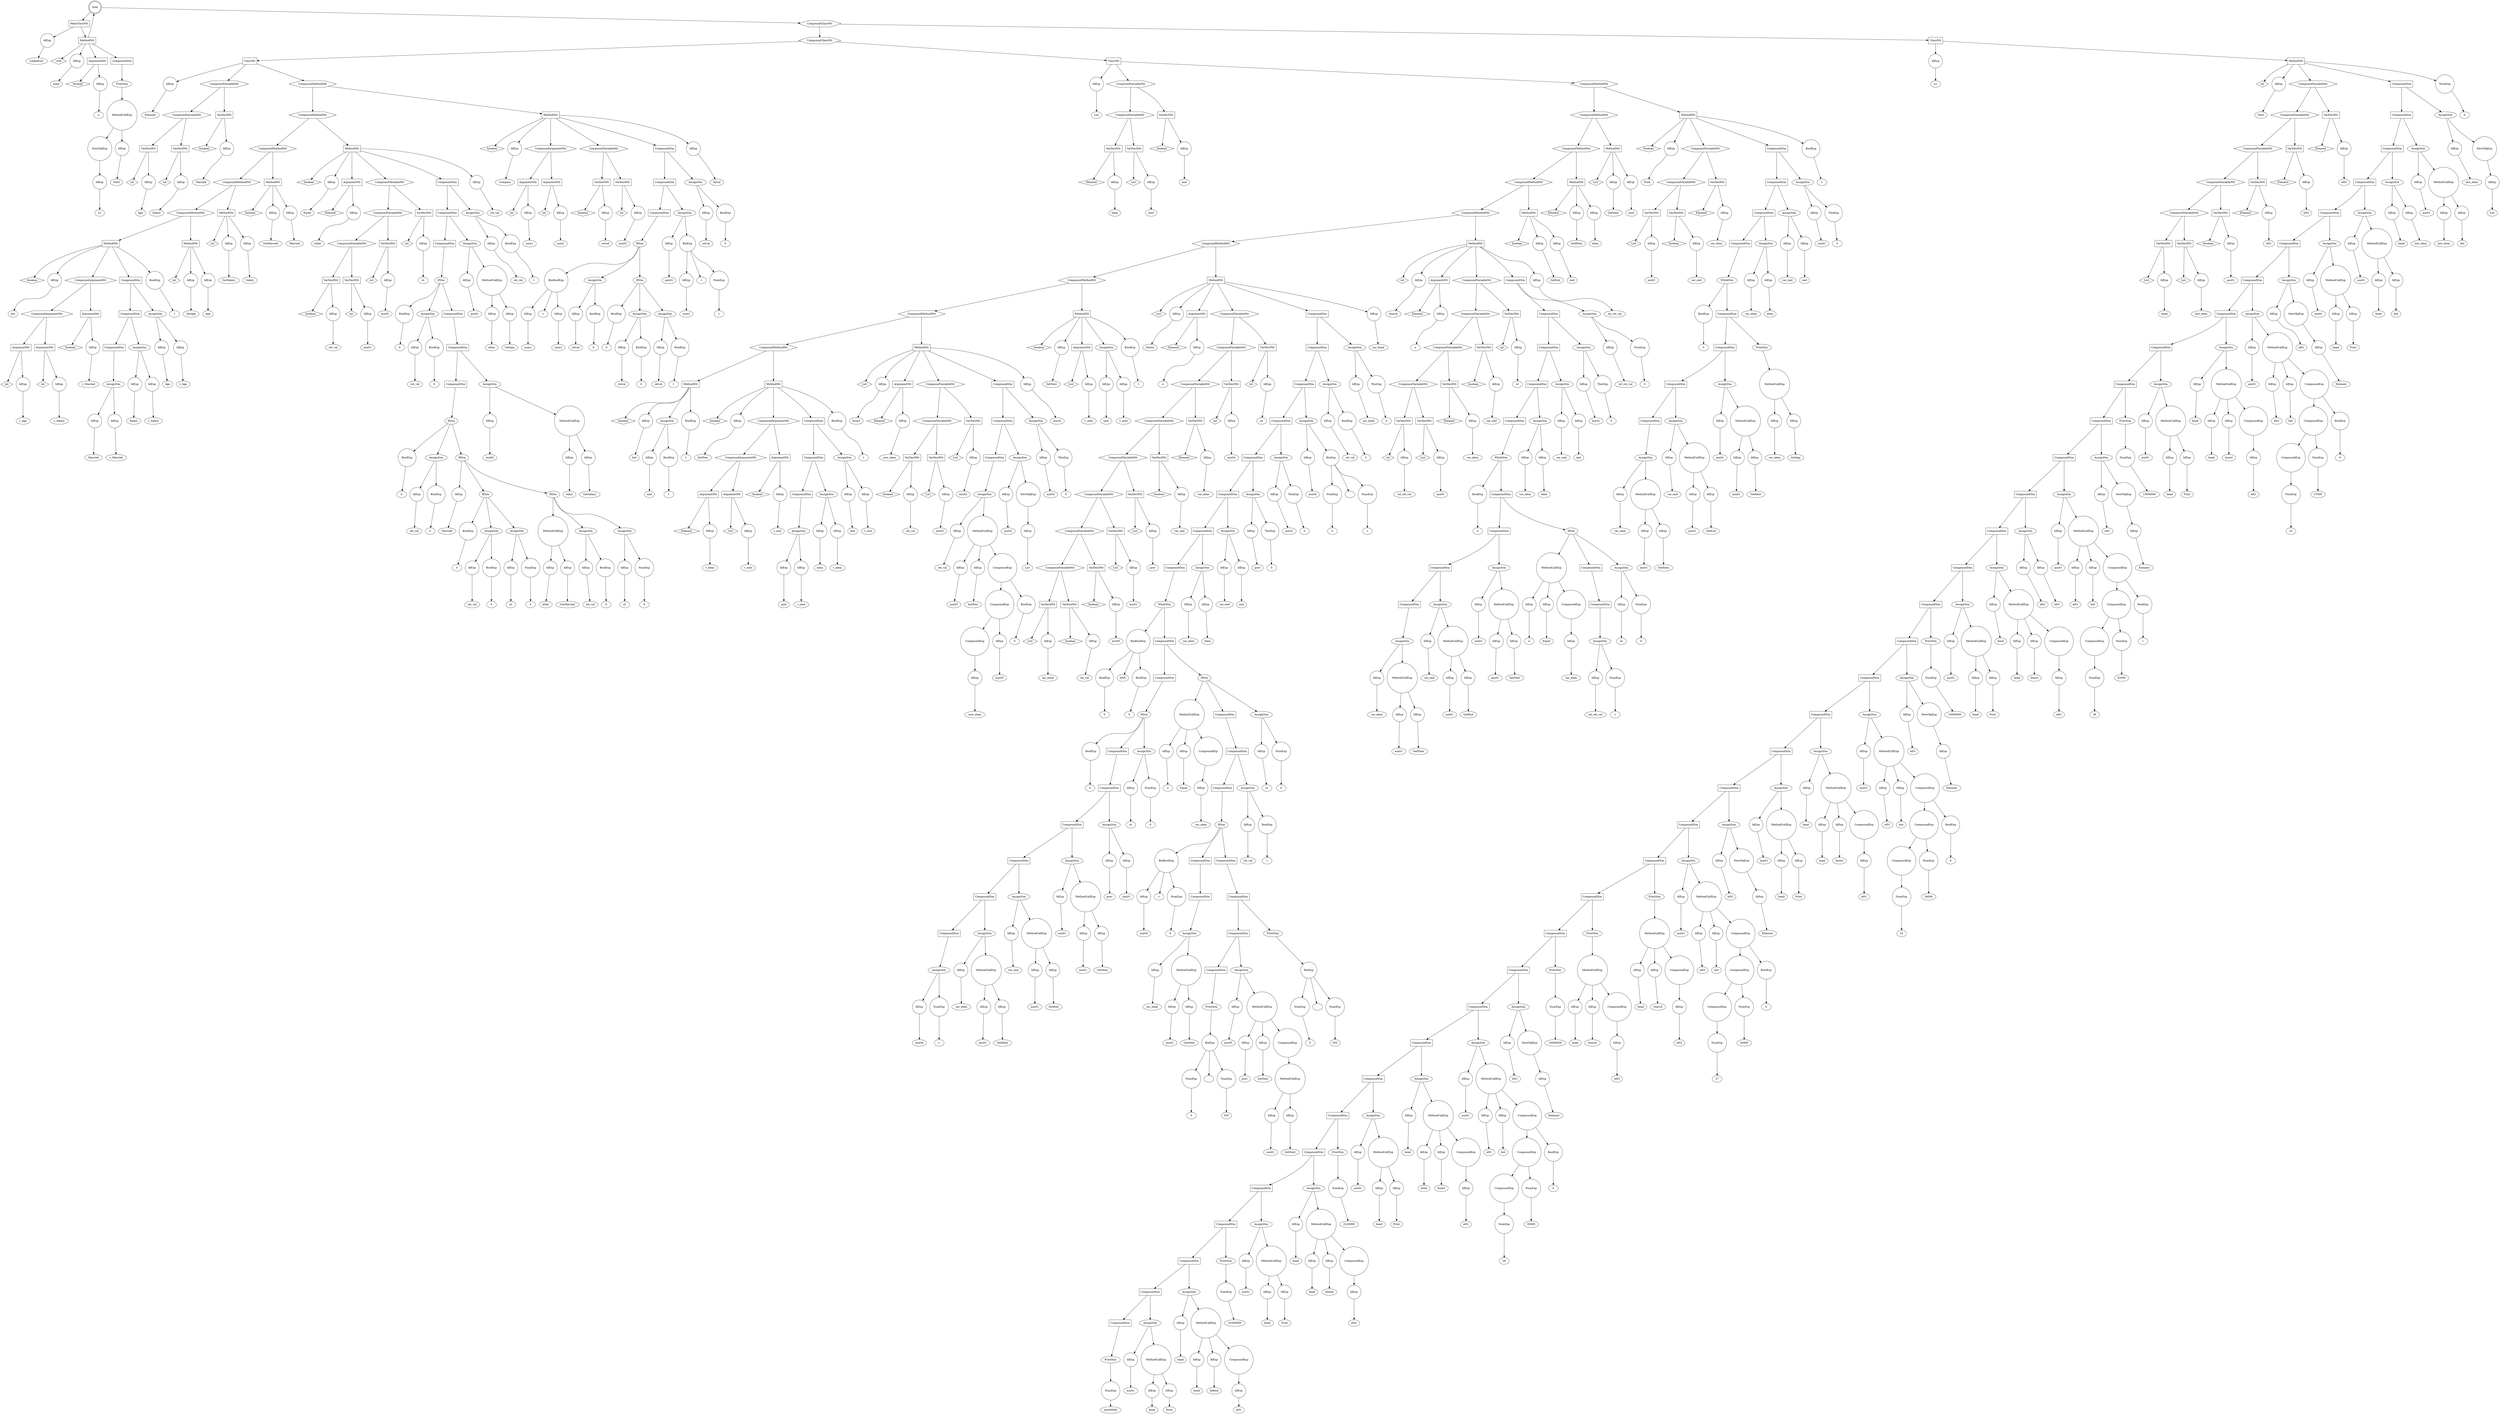 digraph my_graph {
-1261391456;
-1261391456[label = "Goal", shape = "doublecircle"];
-1261391456->-1261434416;
-1261434416[label = "MainClassNtt", shape = "box"];
-1261434416->-1261434080
-1261434080[label = "IdExp", shape = "circle"];
-1261434080->-1261434064;
-1261434064[label = "LinkedList"];
-1261434416->-1250949296;
-1250949296[label = "MethodNtt", shape = "box"];
-1250949296->-1261434464;
-1261434464[label = "void", shape = "diamond" ];
-1250949296->-1261434512
-1261434512[label = "IdExp", shape = "circle"];
-1261434512->-1261434496;
-1261434496[label = "main"];
-1250949296->-1261434608;
-1261434608[label = "ArgumentNtt", shape = "box"];
-1261434608->-1261434560;
-1261434560[label = "String[]", shape = "diamond" ];
-1261434608->-1261434128
-1261434128[label = "IdExp", shape = "circle"];
-1261434128->-1261434112;
-1261434112[label = "a"];
-1250949296->-1261434368;
-1261434368[label = "CompoundStm", shape = "polygon"];
-1261434368->-1259338736;
-1259338736[label = "PrintStm", shape = "ellipse"];
-1259338736->-1261434320
-1261434320[label = "MethodCallExp", shape = "circle"];
-1261434320->-1261434224
-1261434224[label = "NewObjExp", shape = "circle"];
-1261434224->-1261434176
-1261434176[label = "IdExp", shape = "circle"];
-1261434176->-1261434160;
-1261434160[label = "LL"];
-1261434320->-1261434272
-1261434272[label = "IdExp", shape = "circle"];
-1261434272->-1261434256;
-1261434256[label = "Start"];
-1250949296->-1261391456->-1261391408;
-1261391408[label = "CompoundClassNtt", shape = "hexagon"];
-1261391408->-1261403504;
-1261403504[label = "CompoundClassNtt", shape = "hexagon"];
-1261403504->-1261425632;
-1261425632[label = "ClassNtt", shape = "box"];
-1261425632->-1261434800
-1261434800[label = "IdExp", shape = "circle"];
-1261434800->-1261434784;
-1261434784[label = "Element"];
-1261425632->-1261435376;
-1261435376[label = "CompoundVariableNtt", shape = "hexagon"];
-1261435376->-1261435184;
-1261435184[label = "CompoundVariableNtt", shape = "hexagon"];
-1261435184->-1261434944;
-1261434944[label = "VarDeclNtt", shape = "box"];
-1261434944->-1261434848;
-1261434848[label = "int", shape = "diamond" ];
-1261434944->-1261434896
-1261434896[label = "IdExp", shape = "circle"];
-1261434896->-1261434880;
-1261434880[label = "Age"];
-1261435184->-1261435136;
-1261435136[label = "VarDeclNtt", shape = "box"];
-1261435136->-1261435040;
-1261435040[label = "int", shape = "diamond" ];
-1261435136->-1261435088
-1261435088[label = "IdExp", shape = "circle"];
-1261435088->-1261435072;
-1261435072[label = "Salary"];
-1261435376->-1261435328;
-1261435328[label = "VarDeclNtt", shape = "box"];
-1261435328->-1261435232;
-1261435232[label = "boolean", shape = "diamond" ];
-1261435328->-1261435280
-1261435280[label = "IdExp", shape = "circle"];
-1261435280->-1261435264;
-1261435264[label = "Married"];
-1261425632->-1261425584;
-1261425584[label = "CompoundMethodNtt", shape = "hexagon"];
-1261425584->-1261429376;
-1261429376[label = "CompoundMethodNtt", shape = "hexagon"];
-1261429376->-1261431152;
-1261431152[label = "CompoundMethodNtt", shape = "hexagon"];
-1261431152->-1261430960;
-1261430960[label = "CompoundMethodNtt", shape = "hexagon"];
-1261430960->-1261436912;
-1261436912[label = "CompoundMethodNtt", shape = "hexagon"];
-1261436912->-1250949872;
-1250949872[label = "MethodNtt", shape = "box"];
-1250949872->-1261435424;
-1261435424[label = "boolean", shape = "diamond" ];
-1250949872->-1261435472
-1261435472[label = "IdExp", shape = "circle"];
-1261435472->-1261435456;
-1261435456[label = "Init"];
-1250949872->-1261436048;
-1261436048[label = "CompoundArgumentNtt", shape = "hexagon"];
-1261436048->-1261435856;
-1261435856[label = "CompoundArgumentNtt", shape = "hexagon"];
-1261435856->-1261435616;
-1261435616[label = "ArgumentNtt", shape = "box"];
-1261435616->-1261435520;
-1261435520[label = "int", shape = "diamond" ];
-1261435616->-1261435568
-1261435568[label = "IdExp", shape = "circle"];
-1261435568->-1261435552;
-1261435552[label = "v_Age"];
-1261435856->-1261435808;
-1261435808[label = "ArgumentNtt", shape = "box"];
-1261435808->-1261435712;
-1261435712[label = "int", shape = "diamond" ];
-1261435808->-1261435760
-1261435760[label = "IdExp", shape = "circle"];
-1261435760->-1261435744;
-1261435744[label = "v_Salary"];
-1261436048->-1261436000;
-1261436000[label = "ArgumentNtt", shape = "box"];
-1261436000->-1261435904;
-1261435904[label = "boolean", shape = "diamond" ];
-1261436000->-1261435952
-1261435952[label = "IdExp", shape = "circle"];
-1261435952->-1261435936;
-1261435936[label = "v_Married"];
-1250949872->-1261436624;
-1261436624[label = "CompoundStm", shape = "polygon"];
-1261436624->-1261436576;
-1261436576[label = "CompoundStm", shape = "polygon"];
-1261436576->-1261436528;
-1261436528[label = "CompoundStm", shape = "polygon"];
-1261436528->-1261436480;
-1261436480[label = "AssignStm", shape = "ellipse"];
-1261436480->-1261436384
-1261436384[label = "IdExp", shape = "circle"];
-1261436384->-1261436368;
-1261436368[label = "Married"];
-1261436480->-1261436432
-1261436432[label = "IdExp", shape = "circle"];
-1261436432->-1261436416;
-1261436416[label = "v_Married"];
-1261436576->-1261436336;
-1261436336[label = "AssignStm", shape = "ellipse"];
-1261436336->-1261436240
-1261436240[label = "IdExp", shape = "circle"];
-1261436240->-1261436224;
-1261436224[label = "Salary"];
-1261436336->-1261436288
-1261436288[label = "IdExp", shape = "circle"];
-1261436288->-1261436272;
-1261436272[label = "v_Salary"];
-1261436624->-1261436192;
-1261436192[label = "AssignStm", shape = "ellipse"];
-1261436192->-1261436096
-1261436096[label = "IdExp", shape = "circle"];
-1261436096->-1261436080;
-1261436080[label = "Age"];
-1261436192->-1261436144
-1261436144[label = "IdExp", shape = "circle"];
-1261436144->-1261436128;
-1261436128[label = "v_Age"];
-1250949872->-1261436672
-1261436672[label = "BoolExp", shape = "circle"];
-1261436672->-1261436656;
-1261436656[label = "1"];
-1261436912->-1250950000;
-1250950000[label = "MethodNtt", shape = "box"];
-1250950000->-1261436768;
-1261436768[label = "int", shape = "diamond" ];
-1250950000->-1261436816
-1261436816[label = "IdExp", shape = "circle"];
-1261436816->-1261436800;
-1261436800[label = "GetAge"];
-1250950000->-1261436864
-1261436864[label = "IdExp", shape = "circle"];
-1261436864->-1261436848;
-1261436848[label = "Age"];
-1261430960->-1250950128;
-1250950128[label = "MethodNtt", shape = "box"];
-1250950128->-1261430816;
-1261430816[label = "int", shape = "diamond" ];
-1250950128->-1261430864
-1261430864[label = "IdExp", shape = "circle"];
-1261430864->-1261430848;
-1261430848[label = "GetSalary"];
-1250950128->-1261430912
-1261430912[label = "IdExp", shape = "circle"];
-1261430912->-1261430896;
-1261430896[label = "Salary"];
-1261431152->-1250950256;
-1250950256[label = "MethodNtt", shape = "box"];
-1250950256->-1261431008;
-1261431008[label = "boolean", shape = "diamond" ];
-1250950256->-1261431056
-1261431056[label = "IdExp", shape = "circle"];
-1261431056->-1261431040;
-1261431040[label = "GetMarried"];
-1250950256->-1261431104
-1261431104[label = "IdExp", shape = "circle"];
-1261431104->-1261431088;
-1261431088[label = "Married"];
-1261429376->-1250950768;
-1250950768[label = "MethodNtt", shape = "box"];
-1250950768->-1261431200;
-1261431200[label = "boolean", shape = "diamond" ];
-1250950768->-1261431248
-1261431248[label = "IdExp", shape = "circle"];
-1261431248->-1261431232;
-1261431232[label = "Equal"];
-1250950768->-1261431440;
-1261431440[label = "ArgumentNtt", shape = "box"];
-1261431440->-1261431344;
-1261431344[label = "Element", shape = "diamond" ];
-1261431440->-1261431392
-1261431392[label = "IdExp", shape = "circle"];
-1261431392->-1261431376;
-1261431376[label = "other"];
-1250950768->-1261432256;
-1261432256[label = "CompoundVariableNtt", shape = "hexagon"];
-1261432256->-1261432064;
-1261432064[label = "CompoundVariableNtt", shape = "hexagon"];
-1261432064->-1261431872;
-1261431872[label = "CompoundVariableNtt", shape = "hexagon"];
-1261431872->-1261431632;
-1261431632[label = "VarDeclNtt", shape = "box"];
-1261431632->-1261431536;
-1261431536[label = "boolean", shape = "diamond" ];
-1261431632->-1261431584
-1261431584[label = "IdExp", shape = "circle"];
-1261431584->-1261431568;
-1261431568[label = "ret_val"];
-1261431872->-1261431824;
-1261431824[label = "VarDeclNtt", shape = "box"];
-1261431824->-1261431728;
-1261431728[label = "int", shape = "diamond" ];
-1261431824->-1261431776
-1261431776[label = "IdExp", shape = "circle"];
-1261431776->-1261431760;
-1261431760[label = "aux01"];
-1261432064->-1261432016;
-1261432016[label = "VarDeclNtt", shape = "box"];
-1261432016->-1261431920;
-1261431920[label = "int", shape = "diamond" ];
-1261432016->-1261431968
-1261431968[label = "IdExp", shape = "circle"];
-1261431968->-1261431952;
-1261431952[label = "aux02"];
-1261432256->-1261432208;
-1261432208[label = "VarDeclNtt", shape = "box"];
-1261432208->-1261432112;
-1261432112[label = "int", shape = "diamond" ];
-1261432208->-1261432160
-1261432160[label = "IdExp", shape = "circle"];
-1261432160->-1261432144;
-1261432144[label = "nt"];
-1250950768->-1261429280;
-1261429280[label = "CompoundStm", shape = "polygon"];
-1261429280->-1261429232;
-1261429232[label = "CompoundStm", shape = "polygon"];
-1261429232->-1261429184;
-1261429184[label = "CompoundStm", shape = "polygon"];
-1261429184->-1261429136;
-1261429136[label = "IfStm", shape = "ellipse"];
-1261429136->-1261433024
-1261433024[label = "BoolExp", shape = "circle"];
-1261433024->-1261433008;
-1261433008[label = "0"];
-1261429136->-1261433168;
-1261433168[label = "AssignStm", shape = "ellipse"];
-1261433168->-1261433072
-1261433072[label = "IdExp", shape = "circle"];
-1261433072->-1261433056;
-1261433056[label = "ret_val"];
-1261433168->-1261433120
-1261433120[label = "BoolExp", shape = "circle"];
-1261433120->-1261433104;
-1261433104[label = "0"];
-1261429136->-1261429088;
-1261429088[label = "CompoundStm", shape = "polygon"];
-1261429088->-1261429040;
-1261429040[label = "CompoundStm", shape = "polygon"];
-1261429040->-1261428992;
-1261428992[label = "CompoundStm", shape = "polygon"];
-1261428992->-1261428944;
-1261428944[label = "IfStm", shape = "ellipse"];
-1261428944->-1261433792
-1261433792[label = "BoolExp", shape = "circle"];
-1261433792->-1261433776;
-1261433776[label = "0"];
-1261428944->-1261427792;
-1261427792[label = "AssignStm", shape = "ellipse"];
-1261427792->-1261433840
-1261433840[label = "IdExp", shape = "circle"];
-1261433840->-1261433824;
-1261433824[label = "ret_val"];
-1261427792->-1261427744
-1261427744[label = "BoolExp", shape = "circle"];
-1261427744->-1261427728;
-1261427728[label = "0"];
-1261428944->-1261428896;
-1261428896[label = "IfStm", shape = "ellipse"];
-1261428896->-1261427840
-1261427840[label = "IdExp", shape = "circle"];
-1261427840->-1261427824;
-1261427824[label = "Married"];
-1261428896->-1261428368;
-1261428368[label = "IfStm", shape = "ellipse"];
-1261428368->-1261428032
-1261428032[label = "BoolExp", shape = "circle"];
-1261428032->-1261428016;
-1261428016[label = "0"];
-1261428368->-1261428176;
-1261428176[label = "AssignStm", shape = "ellipse"];
-1261428176->-1261428080
-1261428080[label = "IdExp", shape = "circle"];
-1261428080->-1261428064;
-1261428064[label = "ret_val"];
-1261428176->-1261428128
-1261428128[label = "BoolExp", shape = "circle"];
-1261428128->-1261428112;
-1261428112[label = "0"];
-1261428368->-1261428320;
-1261428320[label = "AssignStm", shape = "ellipse"];
-1261428320->-1261428224
-1261428224[label = "IdExp", shape = "circle"];
-1261428224->-1261428208;
-1261428208[label = "nt"];
-1261428320->-1261428272
-1261428272[label = "NumExp", shape = "circle"];
-1261428272->-1261428256;
-1261428256[label = "0"];
-1261428896->-1261428848;
-1261428848[label = "IfStm", shape = "ellipse"];
-1261428848->-1261428512
-1261428512[label = "MethodCallExp", shape = "circle"];
-1261428512->-1261428416
-1261428416[label = "IdExp", shape = "circle"];
-1261428416->-1261428400;
-1261428400[label = "other"];
-1261428512->-1261428464
-1261428464[label = "IdExp", shape = "circle"];
-1261428464->-1261428448;
-1261428448[label = "GetMarried"];
-1261428848->-1261428656;
-1261428656[label = "AssignStm", shape = "ellipse"];
-1261428656->-1261428560
-1261428560[label = "IdExp", shape = "circle"];
-1261428560->-1261428544;
-1261428544[label = "ret_val"];
-1261428656->-1261428608
-1261428608[label = "BoolExp", shape = "circle"];
-1261428608->-1261428592;
-1261428592[label = "0"];
-1261428848->-1261428800;
-1261428800[label = "AssignStm", shape = "ellipse"];
-1261428800->-1261428704
-1261428704[label = "IdExp", shape = "circle"];
-1261428704->-1261428688;
-1261428688[label = "nt"];
-1261428800->-1261428752
-1261428752[label = "NumExp", shape = "circle"];
-1261428752->-1261428736;
-1261428736[label = "0"];
-1261429040->-1261433408;
-1261433408[label = "AssignStm", shape = "ellipse"];
-1261433408->-1261433216
-1261433216[label = "IdExp", shape = "circle"];
-1261433216->-1261433200;
-1261433200[label = "aux02"];
-1261433408->-1261433360
-1261433360[label = "MethodCallExp", shape = "circle"];
-1261433360->-1261433264
-1261433264[label = "IdExp", shape = "circle"];
-1261433264->-1261433248;
-1261433248[label = "other"];
-1261433360->-1261433312
-1261433312[label = "IdExp", shape = "circle"];
-1261433312->-1261433296;
-1261433296[label = "GetSalary"];
-1261429232->-1261432640;
-1261432640[label = "AssignStm", shape = "ellipse"];
-1261432640->-1261432448
-1261432448[label = "IdExp", shape = "circle"];
-1261432448->-1261432432;
-1261432432[label = "aux01"];
-1261432640->-1261432592
-1261432592[label = "MethodCallExp", shape = "circle"];
-1261432592->-1261432496
-1261432496[label = "IdExp", shape = "circle"];
-1261432496->-1261432480;
-1261432480[label = "other"];
-1261432592->-1261432544
-1261432544[label = "IdExp", shape = "circle"];
-1261432544->-1261432528;
-1261432528[label = "GetAge"];
-1261429280->-1261432400;
-1261432400[label = "AssignStm", shape = "ellipse"];
-1261432400->-1261432304
-1261432304[label = "IdExp", shape = "circle"];
-1261432304->-1261432288;
-1261432288[label = "ret_val"];
-1261432400->-1261432352
-1261432352[label = "BoolExp", shape = "circle"];
-1261432352->-1261432336;
-1261432336[label = "1"];
-1250950768->-1261429328
-1261429328[label = "IdExp", shape = "circle"];
-1261429328->-1261429312;
-1261429312[label = "ret_val"];
-1261425584->-1250951024;
-1250951024[label = "MethodNtt", shape = "box"];
-1250951024->-1261429424;
-1261429424[label = "boolean", shape = "diamond" ];
-1250951024->-1261429472
-1261429472[label = "IdExp", shape = "circle"];
-1261429472->-1261429456;
-1261429456[label = "Compare"];
-1250951024->-1261429856;
-1261429856[label = "CompoundArgumentNtt", shape = "hexagon"];
-1261429856->-1261429616;
-1261429616[label = "ArgumentNtt", shape = "box"];
-1261429616->-1261429520;
-1261429520[label = "int", shape = "diamond" ];
-1261429616->-1261429568
-1261429568[label = "IdExp", shape = "circle"];
-1261429568->-1261429552;
-1261429552[label = "num1"];
-1261429856->-1261429808;
-1261429808[label = "ArgumentNtt", shape = "box"];
-1261429808->-1261429712;
-1261429712[label = "int", shape = "diamond" ];
-1261429808->-1261429760
-1261429760[label = "IdExp", shape = "circle"];
-1261429760->-1261429744;
-1261429744[label = "num2"];
-1250951024->-1261430240;
-1261430240[label = "CompoundVariableNtt", shape = "hexagon"];
-1261430240->-1261430000;
-1261430000[label = "VarDeclNtt", shape = "box"];
-1261430000->-1261429904;
-1261429904[label = "boolean", shape = "diamond" ];
-1261430000->-1261429952
-1261429952[label = "IdExp", shape = "circle"];
-1261429952->-1261429936;
-1261429936[label = "retval"];
-1261430240->-1261430192;
-1261430192[label = "VarDeclNtt", shape = "box"];
-1261430192->-1261430096;
-1261430096[label = "int", shape = "diamond" ];
-1261430192->-1261430144
-1261430144[label = "IdExp", shape = "circle"];
-1261430144->-1261430128;
-1261430128[label = "aux02"];
-1250951024->-1261425488;
-1261425488[label = "CompoundStm", shape = "polygon"];
-1261425488->-1261425440;
-1261425440[label = "CompoundStm", shape = "polygon"];
-1261425440->-1261425392;
-1261425392[label = "CompoundStm", shape = "polygon"];
-1261425392->-1261425344;
-1261425344[label = "IfStm", shape = "ellipse"];
-1261425344->-1261430768;
-1261430768[label = "BinBoolExp", shape = "circle"];
-1261430768->-1261430672
-1261430672[label = "IdExp", shape = "circle"];
-1261430672->-1261430656;
-1261430656[label = "num1"];
-1261430768->-1261430744;
-1261430744[label = "<" ];
-1261430768->-1261430720
-1261430720[label = "IdExp", shape = "circle"];
-1261430720->-1261430704;
-1261430704[label = "num2"];
-1261425344->-1261424768;
-1261424768[label = "AssignStm", shape = "ellipse"];
-1261424768->-1261424672
-1261424672[label = "IdExp", shape = "circle"];
-1261424672->-1261424656;
-1261424656[label = "retval"];
-1261424768->-1261424720
-1261424720[label = "BoolExp", shape = "circle"];
-1261424720->-1261424704;
-1261424704[label = "0"];
-1261425344->-1261425296;
-1261425296[label = "IfStm", shape = "ellipse"];
-1261425296->-1261424960
-1261424960[label = "BoolExp", shape = "circle"];
-1261424960->-1261424944;
-1261424944[label = "0"];
-1261425296->-1261425104;
-1261425104[label = "AssignStm", shape = "ellipse"];
-1261425104->-1261425008
-1261425008[label = "IdExp", shape = "circle"];
-1261425008->-1261424992;
-1261424992[label = "retval"];
-1261425104->-1261425056
-1261425056[label = "BoolExp", shape = "circle"];
-1261425056->-1261425040;
-1261425040[label = "0"];
-1261425296->-1261425248;
-1261425248[label = "AssignStm", shape = "ellipse"];
-1261425248->-1261425152
-1261425152[label = "IdExp", shape = "circle"];
-1261425152->-1261425136;
-1261425136[label = "retval"];
-1261425248->-1261425200
-1261425200[label = "BoolExp", shape = "circle"];
-1261425200->-1261425184;
-1261425184[label = "1"];
-1261425440->-1261430624;
-1261430624[label = "AssignStm", shape = "ellipse"];
-1261430624->-1261430432
-1261430432[label = "IdExp", shape = "circle"];
-1261430432->-1261430416;
-1261430416[label = "aux02"];
-1261430624->-1261430576;
-1261430576[label = "BinExp", shape = "circle"];
-1261430576->-1261430480
-1261430480[label = "IdExp", shape = "circle"];
-1261430480->-1261430464;
-1261430464[label = "num2"];
-1261430576->-1261430552;
-1261430552[label = "+" ];
-1261430576->-1261430528
-1261430528[label = "NumExp", shape = "circle"];
-1261430528->-1261430512;
-1261430512[label = "1"];
-1261425488->-1261430384;
-1261430384[label = "AssignStm", shape = "ellipse"];
-1261430384->-1261430288
-1261430288[label = "IdExp", shape = "circle"];
-1261430288->-1261430272;
-1261430272[label = "retval"];
-1261430384->-1261430336
-1261430336[label = "BoolExp", shape = "circle"];
-1261430336->-1261430320;
-1261430320[label = "0"];
-1250951024->-1261425536
-1261425536[label = "IdExp", shape = "circle"];
-1261425536->-1261425520;
-1261425520[label = "retval"];
-1261403504->-1261403456;
-1261403456[label = "ClassNtt", shape = "box"];
-1261403456->-1261425728
-1261425728[label = "IdExp", shape = "circle"];
-1261425728->-1261425712;
-1261425712[label = "List"];
-1261403456->-1261426400;
-1261426400[label = "CompoundVariableNtt", shape = "hexagon"];
-1261426400->-1261426208;
-1261426208[label = "CompoundVariableNtt", shape = "hexagon"];
-1261426208->-1261425920;
-1261425920[label = "VarDeclNtt", shape = "box"];
-1261425920->-1261425824;
-1261425824[label = "Element", shape = "diamond" ];
-1261425920->-1261425872
-1261425872[label = "IdExp", shape = "circle"];
-1261425872->-1261425856;
-1261425856[label = "elem"];
-1261426208->-1261426160;
-1261426160[label = "VarDeclNtt", shape = "box"];
-1261426160->-1261426064;
-1261426064[label = "List", shape = "diamond" ];
-1261426160->-1261426112
-1261426112[label = "IdExp", shape = "circle"];
-1261426112->-1261426096;
-1261426096[label = "next"];
-1261426400->-1261426352;
-1261426352[label = "VarDeclNtt", shape = "box"];
-1261426352->-1261426256;
-1261426256[label = "boolean", shape = "diamond" ];
-1261426352->-1261426304
-1261426304[label = "IdExp", shape = "circle"];
-1261426304->-1261426288;
-1261426288[label = "end"];
-1261403456->-1261403408;
-1261403408[label = "CompoundMethodNtt", shape = "hexagon"];
-1261403408->-1261406864;
-1261406864[label = "CompoundMethodNtt", shape = "hexagon"];
-1261406864->-1261406624;
-1261406624[label = "CompoundMethodNtt", shape = "hexagon"];
-1261406624->-1261406384;
-1261406384[label = "CompoundMethodNtt", shape = "hexagon"];
-1261406384->-1261412336;
-1261412336[label = "CompoundMethodNtt", shape = "hexagon"];
-1261412336->-1261414448;
-1261414448[label = "CompoundMethodNtt", shape = "hexagon"];
-1261414448->-1261418720;
-1261418720[label = "CompoundMethodNtt", shape = "hexagon"];
-1261418720->-1261424240;
-1261424240[label = "CompoundMethodNtt", shape = "hexagon"];
-1261424240->-1261422080;
-1261422080[label = "CompoundMethodNtt", shape = "hexagon"];
-1261422080->-1250943152;
-1250943152[label = "MethodNtt", shape = "box"];
-1250943152->-1261426448;
-1261426448[label = "boolean", shape = "diamond" ];
-1250943152->-1261426496
-1261426496[label = "IdExp", shape = "circle"];
-1261426496->-1261426480;
-1261426480[label = "Init"];
-1250943152->-1261426640;
-1261426640[label = "AssignStm", shape = "ellipse"];
-1261426640->-1261426544
-1261426544[label = "IdExp", shape = "circle"];
-1261426544->-1261426528;
-1261426528[label = "end"];
-1261426640->-1261426592
-1261426592[label = "BoolExp", shape = "circle"];
-1261426592->-1261426576;
-1261426576[label = "1"];
-1250943152->-1261426736
-1261426736[label = "BoolExp", shape = "circle"];
-1261426736->-1261426720;
-1261426720[label = "1"];
-1261422080->-1250943472;
-1250943472[label = "MethodNtt", shape = "box"];
-1250943472->-1261426832;
-1261426832[label = "boolean", shape = "diamond" ];
-1250943472->-1261426880
-1261426880[label = "IdExp", shape = "circle"];
-1261426880->-1261426864;
-1261426864[label = "InitNew"];
-1250943472->-1261427552;
-1261427552[label = "CompoundArgumentNtt", shape = "hexagon"];
-1261427552->-1261427360;
-1261427360[label = "CompoundArgumentNtt", shape = "hexagon"];
-1261427360->-1261427072;
-1261427072[label = "ArgumentNtt", shape = "box"];
-1261427072->-1261426976;
-1261426976[label = "Element", shape = "diamond" ];
-1261427072->-1261427024
-1261427024[label = "IdExp", shape = "circle"];
-1261427024->-1261427008;
-1261427008[label = "v_elem"];
-1261427360->-1261427312;
-1261427312[label = "ArgumentNtt", shape = "box"];
-1261427312->-1261427216;
-1261427216[label = "List", shape = "diamond" ];
-1261427312->-1261427264
-1261427264[label = "IdExp", shape = "circle"];
-1261427264->-1261427248;
-1261427248[label = "v_next"];
-1261427552->-1261427504;
-1261427504[label = "ArgumentNtt", shape = "box"];
-1261427504->-1261427408;
-1261427408[label = "boolean", shape = "diamond" ];
-1261427504->-1261427456
-1261427456[label = "IdExp", shape = "circle"];
-1261427456->-1261427440;
-1261427440[label = "v_end"];
-1250943472->-1261421984;
-1261421984[label = "CompoundStm", shape = "polygon"];
-1261421984->-1261421936;
-1261421936[label = "CompoundStm", shape = "polygon"];
-1261421936->-1261421888;
-1261421888[label = "CompoundStm", shape = "polygon"];
-1261421888->-1261421840;
-1261421840[label = "AssignStm", shape = "ellipse"];
-1261421840->-1261421744
-1261421744[label = "IdExp", shape = "circle"];
-1261421744->-1261421728;
-1261421728[label = "next"];
-1261421840->-1261421792
-1261421792[label = "IdExp", shape = "circle"];
-1261421792->-1261421776;
-1261421776[label = "v_next"];
-1261421936->-1261421696;
-1261421696[label = "AssignStm", shape = "ellipse"];
-1261421696->-1261421600
-1261421600[label = "IdExp", shape = "circle"];
-1261421600->-1261421584;
-1261421584[label = "elem"];
-1261421696->-1261421648
-1261421648[label = "IdExp", shape = "circle"];
-1261421648->-1261421632;
-1261421632[label = "v_elem"];
-1261421984->-1261427696;
-1261427696[label = "AssignStm", shape = "ellipse"];
-1261427696->-1261427600
-1261427600[label = "IdExp", shape = "circle"];
-1261427600->-1261427584;
-1261427584[label = "end"];
-1261427696->-1261427648
-1261427648[label = "IdExp", shape = "circle"];
-1261427648->-1261427632;
-1261427632[label = "v_end"];
-1250943472->-1261422032
-1261422032[label = "BoolExp", shape = "circle"];
-1261422032->-1261422016;
-1261422016[label = "1"];
-1261424240->-1250943728;
-1250943728[label = "MethodNtt", shape = "box"];
-1250943728->-1261422176;
-1261422176[label = "List", shape = "diamond" ];
-1250943728->-1261422224
-1261422224[label = "IdExp", shape = "circle"];
-1261422224->-1261422208;
-1261422208[label = "Insert"];
-1250943728->-1261422416;
-1261422416[label = "ArgumentNtt", shape = "box"];
-1261422416->-1261422320;
-1261422320[label = "Element", shape = "diamond" ];
-1261422416->-1261422368
-1261422368[label = "IdExp", shape = "circle"];
-1261422368->-1261422352;
-1261422352[label = "new_elem"];
-1250943728->-1261423136;
-1261423136[label = "CompoundVariableNtt", shape = "hexagon"];
-1261423136->-1261422896;
-1261422896[label = "CompoundVariableNtt", shape = "hexagon"];
-1261422896->-1261422608;
-1261422608[label = "VarDeclNtt", shape = "box"];
-1261422608->-1261422512;
-1261422512[label = "boolean", shape = "diamond" ];
-1261422608->-1261422560
-1261422560[label = "IdExp", shape = "circle"];
-1261422560->-1261422544;
-1261422544[label = "ret_val"];
-1261422896->-1261422848;
-1261422848[label = "VarDeclNtt", shape = "box"];
-1261422848->-1261422752;
-1261422752[label = "List", shape = "diamond" ];
-1261422848->-1261422800
-1261422800[label = "IdExp", shape = "circle"];
-1261422800->-1261422784;
-1261422784[label = "aux03"];
-1261423136->-1261423088;
-1261423088[label = "VarDeclNtt", shape = "box"];
-1261423088->-1261422992;
-1261422992[label = "List", shape = "diamond" ];
-1261423088->-1261423040
-1261423040[label = "IdExp", shape = "circle"];
-1261423040->-1261423024;
-1261423024[label = "aux02"];
-1250943728->-1261424144;
-1261424144[label = "CompoundStm", shape = "polygon"];
-1261424144->-1261424096;
-1261424096[label = "CompoundStm", shape = "polygon"];
-1261424096->-1261424048;
-1261424048[label = "CompoundStm", shape = "polygon"];
-1261424048->-1261424000;
-1261424000[label = "AssignStm", shape = "ellipse"];
-1261424000->-1261423520
-1261423520[label = "IdExp", shape = "circle"];
-1261423520->-1261423504;
-1261423504[label = "ret_val"];
-1261424000->-1261423952
-1261423952[label = "MethodCallExp", shape = "circle"];
-1261423952->-1261423568
-1261423568[label = "IdExp", shape = "circle"];
-1261423568->-1261423552;
-1261423552[label = "aux02"];
-1261423952->-1261423616
-1261423616[label = "IdExp", shape = "circle"];
-1261423616->-1261423600;
-1261423600[label = "InitNew"];
-1261423952->-1261423904;
-1261423904[label = "CompoundExp", shape = "circle"];
-1261423904->-1261423808;
-1261423808[label = "CompoundExp", shape = "circle"];
-1261423808->-1261423712;
-1261423712[label = "CompoundExp", shape = "circle"];
-1261423712->-1261423664
-1261423664[label = "IdExp", shape = "circle"];
-1261423664->-1261423648;
-1261423648[label = "new_elem"];
-1261423808->-1261423760
-1261423760[label = "IdExp", shape = "circle"];
-1261423760->-1261423744;
-1261423744[label = "aux03"];
-1261423904->-1261423856
-1261423856[label = "BoolExp", shape = "circle"];
-1261423856->-1261423840;
-1261423840[label = "0"];
-1261424096->-1261423472;
-1261423472[label = "AssignStm", shape = "ellipse"];
-1261423472->-1261423328
-1261423328[label = "IdExp", shape = "circle"];
-1261423328->-1261423312;
-1261423312[label = "aux02"];
-1261423472->-1261423424
-1261423424[label = "NewObjExp", shape = "circle"];
-1261423424->-1261423376
-1261423376[label = "IdExp", shape = "circle"];
-1261423376->-1261423360;
-1261423360[label = "List"];
-1261424144->-1261423280;
-1261423280[label = "AssignStm", shape = "ellipse"];
-1261423280->-1261423184
-1261423184[label = "IdExp", shape = "circle"];
-1261423184->-1261423168;
-1261423168[label = "aux03"];
-1261423280->-1261423232
-1261423232[label = "ThisExp", shape = "circle"];
-1261423232->-1261423216;
-1261423216[label = "0"];
-1250943728->-1261424192
-1261424192[label = "IdExp", shape = "circle"];
-1261424192->-1261424176;
-1261424176[label = "aux02"];
-1261418720->-1250943856;
-1250943856[label = "MethodNtt", shape = "box"];
-1250943856->-1261424288;
-1261424288[label = "boolean", shape = "diamond" ];
-1250943856->-1261424336
-1261424336[label = "IdExp", shape = "circle"];
-1261424336->-1261424320;
-1261424320[label = "SetNext"];
-1250943856->-1261424528;
-1261424528[label = "ArgumentNtt", shape = "box"];
-1261424528->-1261424432;
-1261424432[label = "List", shape = "diamond" ];
-1261424528->-1261424480
-1261424480[label = "IdExp", shape = "circle"];
-1261424480->-1261424464;
-1261424464[label = "v_next"];
-1250943856->-1261418576;
-1261418576[label = "AssignStm", shape = "ellipse"];
-1261418576->-1261424624
-1261424624[label = "IdExp", shape = "circle"];
-1261424624->-1261424608;
-1261424608[label = "next"];
-1261418576->-1261418528
-1261418528[label = "IdExp", shape = "circle"];
-1261418528->-1261418512;
-1261418512[label = "v_next"];
-1250943856->-1261418672
-1261418672[label = "BoolExp", shape = "circle"];
-1261418672->-1261418656;
-1261418656[label = "1"];
-1261414448->-1250944624;
-1250944624[label = "MethodNtt", shape = "box"];
-1250944624->-1261418816;
-1261418816[label = "List", shape = "diamond" ];
-1250944624->-1261418864
-1261418864[label = "IdExp", shape = "circle"];
-1261418864->-1261418848;
-1261418848[label = "Delete"];
-1250944624->-1261419056;
-1261419056[label = "ArgumentNtt", shape = "box"];
-1261419056->-1261418960;
-1261418960[label = "Element", shape = "diamond" ];
-1261419056->-1261419008
-1261419008[label = "IdExp", shape = "circle"];
-1261419008->-1261418992;
-1261418992[label = "e"];
-1250944624->-1261421024;
-1261421024[label = "CompoundVariableNtt", shape = "hexagon"];
-1261421024->-1261420832;
-1261420832[label = "CompoundVariableNtt", shape = "hexagon"];
-1261420832->-1261420640;
-1261420640[label = "CompoundVariableNtt", shape = "hexagon"];
-1261420640->-1261420400;
-1261420400[label = "CompoundVariableNtt", shape = "hexagon"];
-1261420400->-1261420208;
-1261420208[label = "CompoundVariableNtt", shape = "hexagon"];
-1261420208->-1261419968;
-1261419968[label = "CompoundVariableNtt", shape = "hexagon"];
-1261419968->-1261419728;
-1261419728[label = "CompoundVariableNtt", shape = "hexagon"];
-1261419728->-1261419536;
-1261419536[label = "CompoundVariableNtt", shape = "hexagon"];
-1261419536->-1261419296;
-1261419296[label = "VarDeclNtt", shape = "box"];
-1261419296->-1261419200;
-1261419200[label = "List", shape = "diamond" ];
-1261419296->-1261419248
-1261419248[label = "IdExp", shape = "circle"];
-1261419248->-1261419232;
-1261419232[label = "my_head"];
-1261419536->-1261419488;
-1261419488[label = "VarDeclNtt", shape = "box"];
-1261419488->-1261419392;
-1261419392[label = "boolean", shape = "diamond" ];
-1261419488->-1261419440
-1261419440[label = "IdExp", shape = "circle"];
-1261419440->-1261419424;
-1261419424[label = "ret_val"];
-1261419728->-1261419680;
-1261419680[label = "VarDeclNtt", shape = "box"];
-1261419680->-1261419584;
-1261419584[label = "boolean", shape = "diamond" ];
-1261419680->-1261419632
-1261419632[label = "IdExp", shape = "circle"];
-1261419632->-1261419616;
-1261419616[label = "aux05"];
-1261419968->-1261419920;
-1261419920[label = "VarDeclNtt", shape = "box"];
-1261419920->-1261419824;
-1261419824[label = "List", shape = "diamond" ];
-1261419920->-1261419872
-1261419872[label = "IdExp", shape = "circle"];
-1261419872->-1261419856;
-1261419856[label = "aux01"];
-1261420208->-1261420160;
-1261420160[label = "VarDeclNtt", shape = "box"];
-1261420160->-1261420064;
-1261420064[label = "List", shape = "diamond" ];
-1261420160->-1261420112
-1261420112[label = "IdExp", shape = "circle"];
-1261420112->-1261420096;
-1261420096[label = "prev"];
-1261420400->-1261420352;
-1261420352[label = "VarDeclNtt", shape = "box"];
-1261420352->-1261420256;
-1261420256[label = "boolean", shape = "diamond" ];
-1261420352->-1261420304
-1261420304[label = "IdExp", shape = "circle"];
-1261420304->-1261420288;
-1261420288[label = "var_end"];
-1261420640->-1261420592;
-1261420592[label = "VarDeclNtt", shape = "box"];
-1261420592->-1261420496;
-1261420496[label = "Element", shape = "diamond" ];
-1261420592->-1261420544
-1261420544[label = "IdExp", shape = "circle"];
-1261420544->-1261420528;
-1261420528[label = "var_elem"];
-1261420832->-1261420784;
-1261420784[label = "VarDeclNtt", shape = "box"];
-1261420784->-1261420688;
-1261420688[label = "int", shape = "diamond" ];
-1261420784->-1261420736
-1261420736[label = "IdExp", shape = "circle"];
-1261420736->-1261420720;
-1261420720[label = "aux04"];
-1261421024->-1261420976;
-1261420976[label = "VarDeclNtt", shape = "box"];
-1261420976->-1261420880;
-1261420880[label = "int", shape = "diamond" ];
-1261420976->-1261420928
-1261420928[label = "IdExp", shape = "circle"];
-1261420928->-1261420912;
-1261420912[label = "nt"];
-1250944624->-1261414352;
-1261414352[label = "CompoundStm", shape = "polygon"];
-1261414352->-1261414304;
-1261414304[label = "CompoundStm", shape = "polygon"];
-1261414304->-1261414256;
-1261414256[label = "CompoundStm", shape = "polygon"];
-1261414256->-1261414208;
-1261414208[label = "CompoundStm", shape = "polygon"];
-1261414208->-1261414160;
-1261414160[label = "CompoundStm", shape = "polygon"];
-1261414160->-1261414112;
-1261414112[label = "CompoundStm", shape = "polygon"];
-1261414112->-1261414064;
-1261414064[label = "CompoundStm", shape = "polygon"];
-1261414064->-1261414016;
-1261414016[label = "CompoundStm", shape = "polygon"];
-1261414016->-1261413968;
-1261413968[label = "WhileStm", shape = "ellipse"];
-1261413968->-1261416224;
-1261416224[label = "BinBoolExp", shape = "circle"];
-1261416224->-1261416080
-1261416080[label = "BoolExp", shape = "circle"];
-1261416080->-1261416064;
-1261416064[label = "0"];
-1261416224->-1261416200;
-1261416200[label = "AND" ];
-1261416224->-1261416176
-1261416176[label = "BoolExp", shape = "circle"];
-1261416176->-1261416160;
-1261416160[label = "0"];
-1261413968->-1261413920;
-1261413920[label = "CompoundStm", shape = "polygon"];
-1261413920->-1261413872;
-1261413872[label = "CompoundStm", shape = "polygon"];
-1261413872->-1261413824;
-1261413824[label = "IfStm", shape = "ellipse"];
-1261413824->-1261418480
-1261418480[label = "BoolExp", shape = "circle"];
-1261418480->-1261418464;
-1261418464[label = "0"];
-1261413824->-1261413632;
-1261413632[label = "CompoundStm", shape = "polygon"];
-1261413632->-1261413584;
-1261413584[label = "CompoundStm", shape = "polygon"];
-1261413584->-1261413536;
-1261413536[label = "CompoundStm", shape = "polygon"];
-1261413536->-1261413488;
-1261413488[label = "CompoundStm", shape = "polygon"];
-1261413488->-1261413440;
-1261413440[label = "CompoundStm", shape = "polygon"];
-1261413440->-1261413392;
-1261413392[label = "CompoundStm", shape = "polygon"];
-1261413392->-1261413344;
-1261413344[label = "AssignStm", shape = "ellipse"];
-1261413344->-1261413248
-1261413248[label = "IdExp", shape = "circle"];
-1261413248->-1261413232;
-1261413232[label = "aux04"];
-1261413344->-1261413296
-1261413296[label = "NumExp", shape = "circle"];
-1261413296->-1261413280;
-1261413280[label = "1"];
-1261413440->-1261413200;
-1261413200[label = "AssignStm", shape = "ellipse"];
-1261413200->-1261413008
-1261413008[label = "IdExp", shape = "circle"];
-1261413008->-1261412992;
-1261412992[label = "var_elem"];
-1261413200->-1261413152
-1261413152[label = "MethodCallExp", shape = "circle"];
-1261413152->-1261413056
-1261413056[label = "IdExp", shape = "circle"];
-1261413056->-1261413040;
-1261413040[label = "aux01"];
-1261413152->-1261413104
-1261413104[label = "IdExp", shape = "circle"];
-1261413104->-1261413088;
-1261413088[label = "GetElem"];
-1261413488->-1261412960;
-1261412960[label = "AssignStm", shape = "ellipse"];
-1261412960->-1261412768
-1261412768[label = "IdExp", shape = "circle"];
-1261412768->-1261412752;
-1261412752[label = "var_end"];
-1261412960->-1261412912
-1261412912[label = "MethodCallExp", shape = "circle"];
-1261412912->-1261412816
-1261412816[label = "IdExp", shape = "circle"];
-1261412816->-1261412800;
-1261412800[label = "aux01"];
-1261412912->-1261412864
-1261412864[label = "IdExp", shape = "circle"];
-1261412864->-1261412848;
-1261412848[label = "GetEnd"];
-1261413536->-1261412720;
-1261412720[label = "AssignStm", shape = "ellipse"];
-1261412720->-1261412528
-1261412528[label = "IdExp", shape = "circle"];
-1261412528->-1261412512;
-1261412512[label = "aux01"];
-1261412720->-1261412672
-1261412672[label = "MethodCallExp", shape = "circle"];
-1261412672->-1261412576
-1261412576[label = "IdExp", shape = "circle"];
-1261412576->-1261412560;
-1261412560[label = "aux01"];
-1261412672->-1261412624
-1261412624[label = "IdExp", shape = "circle"];
-1261412624->-1261412608;
-1261412608[label = "GetNext"];
-1261413584->-1261412480;
-1261412480[label = "AssignStm", shape = "ellipse"];
-1261412480->-1261412384
-1261412384[label = "IdExp", shape = "circle"];
-1261412384->-1261412368;
-1261412368[label = "prev"];
-1261412480->-1261412432
-1261412432[label = "IdExp", shape = "circle"];
-1261412432->-1261412416;
-1261412416[label = "aux01"];
-1261413824->-1261413776;
-1261413776[label = "AssignStm", shape = "ellipse"];
-1261413776->-1261413680
-1261413680[label = "IdExp", shape = "circle"];
-1261413680->-1261413664;
-1261413664[label = "nt"];
-1261413776->-1261413728
-1261413728[label = "NumExp", shape = "circle"];
-1261413728->-1261413712;
-1261413712[label = "0"];
-1261413920->-1261418384;
-1261418384[label = "IfStm", shape = "ellipse"];
-1261418384->-1261416464
-1261416464[label = "MethodCallExp", shape = "circle"];
-1261416464->-1261416272
-1261416272[label = "IdExp", shape = "circle"];
-1261416272->-1261416256;
-1261416256[label = "e"];
-1261416464->-1261416320
-1261416320[label = "IdExp", shape = "circle"];
-1261416320->-1261416304;
-1261416304[label = "Equal"];
-1261416464->-1261416416;
-1261416416[label = "CompoundExp", shape = "circle"];
-1261416416->-1261416368
-1261416368[label = "IdExp", shape = "circle"];
-1261416368->-1261416352;
-1261416352[label = "var_elem"];
-1261418384->-1261418192;
-1261418192[label = "CompoundStm", shape = "polygon"];
-1261418192->-1261418144;
-1261418144[label = "CompoundStm", shape = "polygon"];
-1261418144->-1261418096;
-1261418096[label = "CompoundStm", shape = "polygon"];
-1261418096->-1261418048;
-1261418048[label = "IfStm", shape = "ellipse"];
-1261418048->-1261416752;
-1261416752[label = "BinBoolExp", shape = "circle"];
-1261416752->-1261416656
-1261416656[label = "IdExp", shape = "circle"];
-1261416656->-1261416640;
-1261416640[label = "aux04"];
-1261416752->-1261416728;
-1261416728[label = "<" ];
-1261416752->-1261416704
-1261416704[label = "NumExp", shape = "circle"];
-1261416704->-1261416688;
-1261416688[label = "0"];
-1261418048->-1261417088;
-1261417088[label = "CompoundStm", shape = "polygon"];
-1261417088->-1261417040;
-1261417040[label = "CompoundStm", shape = "polygon"];
-1261417040->-1261416992;
-1261416992[label = "AssignStm", shape = "ellipse"];
-1261416992->-1261416800
-1261416800[label = "IdExp", shape = "circle"];
-1261416800->-1261416784;
-1261416784[label = "my_head"];
-1261416992->-1261416944
-1261416944[label = "MethodCallExp", shape = "circle"];
-1261416944->-1261416848
-1261416848[label = "IdExp", shape = "circle"];
-1261416848->-1261416832;
-1261416832[label = "aux01"];
-1261416944->-1261416896
-1261416896[label = "IdExp", shape = "circle"];
-1261416896->-1261416880;
-1261416880[label = "GetNext"];
-1261418048->-1261418000;
-1261418000[label = "CompoundStm", shape = "polygon"];
-1261418000->-1261417952;
-1261417952[label = "CompoundStm", shape = "polygon"];
-1261417952->-1261417904;
-1261417904[label = "CompoundStm", shape = "polygon"];
-1261417904->-1261417856;
-1261417856[label = "CompoundStm", shape = "polygon"];
-1261417856->-1259329744;
-1259329744[label = "PrintStm", shape = "ellipse"];
-1259329744->-1261417808;
-1261417808[label = "BinExp", shape = "circle"];
-1261417808->-1261417712
-1261417712[label = "NumExp", shape = "circle"];
-1261417712->-1261417696;
-1261417696[label = "0"];
-1261417808->-1261417784;
-1261417784[label = "-" ];
-1261417808->-1261417760
-1261417760[label = "NumExp", shape = "circle"];
-1261417760->-1261417744;
-1261417744[label = "555"];
-1261417904->-1261417664;
-1261417664[label = "AssignStm", shape = "ellipse"];
-1261417664->-1261417280
-1261417280[label = "IdExp", shape = "circle"];
-1261417280->-1261417264;
-1261417264[label = "aux05"];
-1261417664->-1261417616
-1261417616[label = "MethodCallExp", shape = "circle"];
-1261417616->-1261417328
-1261417328[label = "IdExp", shape = "circle"];
-1261417328->-1261417312;
-1261417312[label = "prev"];
-1261417616->-1261417376
-1261417376[label = "IdExp", shape = "circle"];
-1261417376->-1261417360;
-1261417360[label = "SetNext"];
-1261417616->-1261417568;
-1261417568[label = "CompoundExp", shape = "circle"];
-1261417568->-1261417520
-1261417520[label = "MethodCallExp", shape = "circle"];
-1261417520->-1261417424
-1261417424[label = "IdExp", shape = "circle"];
-1261417424->-1261417408;
-1261417408[label = "aux01"];
-1261417520->-1261417472
-1261417472[label = "IdExp", shape = "circle"];
-1261417472->-1261417456;
-1261417456[label = "GetNext"];
-1261417952->-1259329552;
-1259329552[label = "PrintStm", shape = "ellipse"];
-1259329552->-1261417232;
-1261417232[label = "BinExp", shape = "circle"];
-1261417232->-1261417136
-1261417136[label = "NumExp", shape = "circle"];
-1261417136->-1261417120;
-1261417120[label = "0"];
-1261417232->-1261417208;
-1261417208[label = "-" ];
-1261417232->-1261417184
-1261417184[label = "NumExp", shape = "circle"];
-1261417184->-1261417168;
-1261417168[label = "555"];
-1261418144->-1261416608;
-1261416608[label = "AssignStm", shape = "ellipse"];
-1261416608->-1261416512
-1261416512[label = "IdExp", shape = "circle"];
-1261416512->-1261416496;
-1261416496[label = "ret_val"];
-1261416608->-1261416560
-1261416560[label = "BoolExp", shape = "circle"];
-1261416560->-1261416544;
-1261416544[label = "1"];
-1261418384->-1261418336;
-1261418336[label = "AssignStm", shape = "ellipse"];
-1261418336->-1261418240
-1261418240[label = "IdExp", shape = "circle"];
-1261418240->-1261418224;
-1261418224[label = "nt"];
-1261418336->-1261418288
-1261418288[label = "NumExp", shape = "circle"];
-1261418288->-1261418272;
-1261418272[label = "0"];
-1261414064->-1261415984;
-1261415984[label = "AssignStm", shape = "ellipse"];
-1261415984->-1261415888
-1261415888[label = "IdExp", shape = "circle"];
-1261415888->-1261415872;
-1261415872[label = "var_elem"];
-1261415984->-1261415936
-1261415936[label = "IdExp", shape = "circle"];
-1261415936->-1261415920;
-1261415920[label = "elem"];
-1261414112->-1261415840;
-1261415840[label = "AssignStm", shape = "ellipse"];
-1261415840->-1261415744
-1261415744[label = "IdExp", shape = "circle"];
-1261415744->-1261415728;
-1261415728[label = "var_end"];
-1261415840->-1261415792
-1261415792[label = "IdExp", shape = "circle"];
-1261415792->-1261415776;
-1261415776[label = "end"];
-1261414160->-1261415696;
-1261415696[label = "AssignStm", shape = "ellipse"];
-1261415696->-1261415600
-1261415600[label = "IdExp", shape = "circle"];
-1261415600->-1261415584;
-1261415584[label = "prev"];
-1261415696->-1261415648
-1261415648[label = "ThisExp", shape = "circle"];
-1261415648->-1261415632;
-1261415632[label = "0"];
-1261414208->-1261415552;
-1261415552[label = "AssignStm", shape = "ellipse"];
-1261415552->-1261415456
-1261415456[label = "IdExp", shape = "circle"];
-1261415456->-1261415440;
-1261415440[label = "aux01"];
-1261415552->-1261415504
-1261415504[label = "ThisExp", shape = "circle"];
-1261415504->-1261415488;
-1261415488[label = "0"];
-1261414256->-1261421552;
-1261421552[label = "AssignStm", shape = "ellipse"];
-1261421552->-1261421360
-1261421360[label = "IdExp", shape = "circle"];
-1261421360->-1261421344;
-1261421344[label = "aux04"];
-1261421552->-1261421504;
-1261421504[label = "BinExp", shape = "circle"];
-1261421504->-1261421408
-1261421408[label = "NumExp", shape = "circle"];
-1261421408->-1261421392;
-1261421392[label = "0"];
-1261421504->-1261421480;
-1261421480[label = "-" ];
-1261421504->-1261421456
-1261421456[label = "NumExp", shape = "circle"];
-1261421456->-1261421440;
-1261421440[label = "1"];
-1261414304->-1261421312;
-1261421312[label = "AssignStm", shape = "ellipse"];
-1261421312->-1261421216
-1261421216[label = "IdExp", shape = "circle"];
-1261421216->-1261421200;
-1261421200[label = "ret_val"];
-1261421312->-1261421264
-1261421264[label = "BoolExp", shape = "circle"];
-1261421264->-1261421248;
-1261421248[label = "0"];
-1261414352->-1261421168;
-1261421168[label = "AssignStm", shape = "ellipse"];
-1261421168->-1261421072
-1261421072[label = "IdExp", shape = "circle"];
-1261421072->-1261421056;
-1261421056[label = "my_head"];
-1261421168->-1261421120
-1261421120[label = "ThisExp", shape = "circle"];
-1261421120->-1261421104;
-1261421104[label = "0"];
-1250944624->-1261414400
-1261414400[label = "IdExp", shape = "circle"];
-1261414400->-1261414384;
-1261414384[label = "my_head"];
-1261412336->-1250944816;
-1250944816[label = "MethodNtt", shape = "box"];
-1250944816->-1261414496;
-1261414496[label = "int", shape = "diamond" ];
-1250944816->-1261414544
-1261414544[label = "IdExp", shape = "circle"];
-1261414544->-1261414528;
-1261414528[label = "Search"];
-1250944816->-1261414736;
-1261414736[label = "ArgumentNtt", shape = "box"];
-1261414736->-1261414640;
-1261414640[label = "Element", shape = "diamond" ];
-1261414736->-1261414688
-1261414688[label = "IdExp", shape = "circle"];
-1261414688->-1261414672;
-1261414672[label = "e"];
-1250944816->-1261409696;
-1261409696[label = "CompoundVariableNtt", shape = "hexagon"];
-1261409696->-1261409504;
-1261409504[label = "CompoundVariableNtt", shape = "hexagon"];
-1261409504->-1261409312;
-1261409312[label = "CompoundVariableNtt", shape = "hexagon"];
-1261409312->-1261415216;
-1261415216[label = "CompoundVariableNtt", shape = "hexagon"];
-1261415216->-1261414928;
-1261414928[label = "VarDeclNtt", shape = "box"];
-1261414928->-1261414832;
-1261414832[label = "int", shape = "diamond" ];
-1261414928->-1261414880
-1261414880[label = "IdExp", shape = "circle"];
-1261414880->-1261414864;
-1261414864[label = "int_ret_val"];
-1261415216->-1261415168;
-1261415168[label = "VarDeclNtt", shape = "box"];
-1261415168->-1261415072;
-1261415072[label = "List", shape = "diamond" ];
-1261415168->-1261415120
-1261415120[label = "IdExp", shape = "circle"];
-1261415120->-1261415104;
-1261415104[label = "aux01"];
-1261409312->-1261415408;
-1261415408[label = "VarDeclNtt", shape = "box"];
-1261415408->-1261415312;
-1261415312[label = "Element", shape = "diamond" ];
-1261415408->-1261415360
-1261415360[label = "IdExp", shape = "circle"];
-1261415360->-1261415344;
-1261415344[label = "var_elem"];
-1261409504->-1261409456;
-1261409456[label = "VarDeclNtt", shape = "box"];
-1261409456->-1261409360;
-1261409360[label = "boolean", shape = "diamond" ];
-1261409456->-1261409408
-1261409408[label = "IdExp", shape = "circle"];
-1261409408->-1261409392;
-1261409392[label = "var_end"];
-1261409696->-1261409648;
-1261409648[label = "VarDeclNtt", shape = "box"];
-1261409648->-1261409552;
-1261409552[label = "int", shape = "diamond" ];
-1261409648->-1261409600
-1261409600[label = "IdExp", shape = "circle"];
-1261409600->-1261409584;
-1261409584[label = "nt"];
-1250944816->-1261412240;
-1261412240[label = "CompoundStm", shape = "polygon"];
-1261412240->-1261412192;
-1261412192[label = "CompoundStm", shape = "polygon"];
-1261412192->-1261412144;
-1261412144[label = "CompoundStm", shape = "polygon"];
-1261412144->-1261412096;
-1261412096[label = "CompoundStm", shape = "polygon"];
-1261412096->-1261412048;
-1261412048[label = "CompoundStm", shape = "polygon"];
-1261412048->-1261412000;
-1261412000[label = "WhileStm", shape = "ellipse"];
-1261412000->-1261410368
-1261410368[label = "BoolExp", shape = "circle"];
-1261410368->-1261410352;
-1261410352[label = "0"];
-1261412000->-1261411952;
-1261411952[label = "CompoundStm", shape = "polygon"];
-1261411952->-1261411904;
-1261411904[label = "CompoundStm", shape = "polygon"];
-1261411904->-1261411856;
-1261411856[label = "CompoundStm", shape = "polygon"];
-1261411856->-1261411808;
-1261411808[label = "CompoundStm", shape = "polygon"];
-1261411808->-1261411760;
-1261411760[label = "AssignStm", shape = "ellipse"];
-1261411760->-1261411568
-1261411568[label = "IdExp", shape = "circle"];
-1261411568->-1261411552;
-1261411552[label = "var_elem"];
-1261411760->-1261411712
-1261411712[label = "MethodCallExp", shape = "circle"];
-1261411712->-1261411616
-1261411616[label = "IdExp", shape = "circle"];
-1261411616->-1261411600;
-1261411600[label = "aux01"];
-1261411712->-1261411664
-1261411664[label = "IdExp", shape = "circle"];
-1261411664->-1261411648;
-1261411648[label = "GetElem"];
-1261411856->-1261411520;
-1261411520[label = "AssignStm", shape = "ellipse"];
-1261411520->-1261411328
-1261411328[label = "IdExp", shape = "circle"];
-1261411328->-1261411312;
-1261411312[label = "var_end"];
-1261411520->-1261411472
-1261411472[label = "MethodCallExp", shape = "circle"];
-1261411472->-1261411376
-1261411376[label = "IdExp", shape = "circle"];
-1261411376->-1261411360;
-1261411360[label = "aux01"];
-1261411472->-1261411424
-1261411424[label = "IdExp", shape = "circle"];
-1261411424->-1261411408;
-1261411408[label = "GetEnd"];
-1261411904->-1261411280;
-1261411280[label = "AssignStm", shape = "ellipse"];
-1261411280->-1261411088
-1261411088[label = "IdExp", shape = "circle"];
-1261411088->-1261411072;
-1261411072[label = "aux01"];
-1261411280->-1261411232
-1261411232[label = "MethodCallExp", shape = "circle"];
-1261411232->-1261411136
-1261411136[label = "IdExp", shape = "circle"];
-1261411136->-1261411120;
-1261411120[label = "aux01"];
-1261411232->-1261411184
-1261411184[label = "IdExp", shape = "circle"];
-1261411184->-1261411168;
-1261411168[label = "GetNext"];
-1261411952->-1261411040;
-1261411040[label = "IfStm", shape = "ellipse"];
-1261411040->-1261410608
-1261410608[label = "MethodCallExp", shape = "circle"];
-1261410608->-1261410416
-1261410416[label = "IdExp", shape = "circle"];
-1261410416->-1261410400;
-1261410400[label = "e"];
-1261410608->-1261410464
-1261410464[label = "IdExp", shape = "circle"];
-1261410464->-1261410448;
-1261410448[label = "Equal"];
-1261410608->-1261410560;
-1261410560[label = "CompoundExp", shape = "circle"];
-1261410560->-1261410512
-1261410512[label = "IdExp", shape = "circle"];
-1261410512->-1261410496;
-1261410496[label = "var_elem"];
-1261411040->-1261410848;
-1261410848[label = "CompoundStm", shape = "polygon"];
-1261410848->-1261410800;
-1261410800[label = "CompoundStm", shape = "polygon"];
-1261410800->-1261410752;
-1261410752[label = "AssignStm", shape = "ellipse"];
-1261410752->-1261410656
-1261410656[label = "IdExp", shape = "circle"];
-1261410656->-1261410640;
-1261410640[label = "int_ret_val"];
-1261410752->-1261410704
-1261410704[label = "NumExp", shape = "circle"];
-1261410704->-1261410688;
-1261410688[label = "1"];
-1261411040->-1261410992;
-1261410992[label = "AssignStm", shape = "ellipse"];
-1261410992->-1261410896
-1261410896[label = "IdExp", shape = "circle"];
-1261410896->-1261410880;
-1261410880[label = "nt"];
-1261410992->-1261410944
-1261410944[label = "NumExp", shape = "circle"];
-1261410944->-1261410928;
-1261410928[label = "0"];
-1261412096->-1261410272;
-1261410272[label = "AssignStm", shape = "ellipse"];
-1261410272->-1261410176
-1261410176[label = "IdExp", shape = "circle"];
-1261410176->-1261410160;
-1261410160[label = "var_elem"];
-1261410272->-1261410224
-1261410224[label = "IdExp", shape = "circle"];
-1261410224->-1261410208;
-1261410208[label = "elem"];
-1261412144->-1261410128;
-1261410128[label = "AssignStm", shape = "ellipse"];
-1261410128->-1261410032
-1261410032[label = "IdExp", shape = "circle"];
-1261410032->-1261410016;
-1261410016[label = "var_end"];
-1261410128->-1261410080
-1261410080[label = "IdExp", shape = "circle"];
-1261410080->-1261410064;
-1261410064[label = "end"];
-1261412192->-1261409984;
-1261409984[label = "AssignStm", shape = "ellipse"];
-1261409984->-1261409888
-1261409888[label = "IdExp", shape = "circle"];
-1261409888->-1261409872;
-1261409872[label = "aux01"];
-1261409984->-1261409936
-1261409936[label = "ThisExp", shape = "circle"];
-1261409936->-1261409920;
-1261409920[label = "0"];
-1261412240->-1261409840;
-1261409840[label = "AssignStm", shape = "ellipse"];
-1261409840->-1261409744
-1261409744[label = "IdExp", shape = "circle"];
-1261409744->-1261409728;
-1261409728[label = "int_ret_val"];
-1261409840->-1261409792
-1261409792[label = "NumExp", shape = "circle"];
-1261409792->-1261409776;
-1261409776[label = "0"];
-1250944816->-1261412288
-1261412288[label = "IdExp", shape = "circle"];
-1261412288->-1261412272;
-1261412272[label = "int_ret_val"];
-1261406384->-1250944880;
-1250944880[label = "MethodNtt", shape = "box"];
-1250944880->-1261406240;
-1261406240[label = "boolean", shape = "diamond" ];
-1250944880->-1261406288
-1261406288[label = "IdExp", shape = "circle"];
-1261406288->-1261406272;
-1261406272[label = "GetEnd"];
-1250944880->-1261406336
-1261406336[label = "IdExp", shape = "circle"];
-1261406336->-1261406320;
-1261406320[label = "end"];
-1261406624->-1250944944;
-1250944944[label = "MethodNtt", shape = "box"];
-1250944944->-1261406480;
-1261406480[label = "Element", shape = "diamond" ];
-1250944944->-1261406528
-1261406528[label = "IdExp", shape = "circle"];
-1261406528->-1261406512;
-1261406512[label = "GetElem"];
-1250944944->-1261406576
-1261406576[label = "IdExp", shape = "circle"];
-1261406576->-1261406560;
-1261406560[label = "elem"];
-1261406864->-1250945008;
-1250945008[label = "MethodNtt", shape = "box"];
-1250945008->-1261406720;
-1261406720[label = "List", shape = "diamond" ];
-1250945008->-1261406768
-1261406768[label = "IdExp", shape = "circle"];
-1261406768->-1261406752;
-1261406752[label = "GetNext"];
-1250945008->-1261406816
-1261406816[label = "IdExp", shape = "circle"];
-1261406816->-1261406800;
-1261406800[label = "next"];
-1261403408->-1250945136;
-1250945136[label = "MethodNtt", shape = "box"];
-1250945136->-1261406912;
-1261406912[label = "boolean", shape = "diamond" ];
-1250945136->-1261406960
-1261406960[label = "IdExp", shape = "circle"];
-1261406960->-1261406944;
-1261406944[label = "Print"];
-1250945136->-1261407632;
-1261407632[label = "CompoundVariableNtt", shape = "hexagon"];
-1261407632->-1261407392;
-1261407392[label = "CompoundVariableNtt", shape = "hexagon"];
-1261407392->-1261407152;
-1261407152[label = "VarDeclNtt", shape = "box"];
-1261407152->-1261407056;
-1261407056[label = "List", shape = "diamond" ];
-1261407152->-1261407104
-1261407104[label = "IdExp", shape = "circle"];
-1261407104->-1261407088;
-1261407088[label = "aux01"];
-1261407392->-1261407344;
-1261407344[label = "VarDeclNtt", shape = "box"];
-1261407344->-1261407248;
-1261407248[label = "boolean", shape = "diamond" ];
-1261407344->-1261407296
-1261407296[label = "IdExp", shape = "circle"];
-1261407296->-1261407280;
-1261407280[label = "var_end"];
-1261407632->-1261407584;
-1261407584[label = "VarDeclNtt", shape = "box"];
-1261407584->-1261407488;
-1261407488[label = "Element", shape = "diamond" ];
-1261407584->-1261407536
-1261407536[label = "IdExp", shape = "circle"];
-1261407536->-1261407520;
-1261407520[label = "var_elem"];
-1250945136->-1261403312;
-1261403312[label = "CompoundStm", shape = "polygon"];
-1261403312->-1261403264;
-1261403264[label = "CompoundStm", shape = "polygon"];
-1261403264->-1261403216;
-1261403216[label = "CompoundStm", shape = "polygon"];
-1261403216->-1261403168;
-1261403168[label = "CompoundStm", shape = "polygon"];
-1261403168->-1261409264;
-1261409264[label = "WhileStm", shape = "ellipse"];
-1261409264->-1261408160
-1261408160[label = "BoolExp", shape = "circle"];
-1261408160->-1261408144;
-1261408144[label = "0"];
-1261409264->-1261409216;
-1261409216[label = "CompoundStm", shape = "polygon"];
-1261409216->-1261409168;
-1261409168[label = "CompoundStm", shape = "polygon"];
-1261409168->-1261409120;
-1261409120[label = "CompoundStm", shape = "polygon"];
-1261409120->-1261409072;
-1261409072[label = "CompoundStm", shape = "polygon"];
-1261409072->-1261409024;
-1261409024[label = "AssignStm", shape = "ellipse"];
-1261409024->-1261408832
-1261408832[label = "IdExp", shape = "circle"];
-1261408832->-1261408816;
-1261408816[label = "var_elem"];
-1261409024->-1261408976
-1261408976[label = "MethodCallExp", shape = "circle"];
-1261408976->-1261408880
-1261408880[label = "IdExp", shape = "circle"];
-1261408880->-1261408864;
-1261408864[label = "aux01"];
-1261408976->-1261408928
-1261408928[label = "IdExp", shape = "circle"];
-1261408928->-1261408912;
-1261408912[label = "GetElem"];
-1261409120->-1261408784;
-1261408784[label = "AssignStm", shape = "ellipse"];
-1261408784->-1261408592
-1261408592[label = "IdExp", shape = "circle"];
-1261408592->-1261408576;
-1261408576[label = "var_end"];
-1261408784->-1261408736
-1261408736[label = "MethodCallExp", shape = "circle"];
-1261408736->-1261408640
-1261408640[label = "IdExp", shape = "circle"];
-1261408640->-1261408624;
-1261408624[label = "aux01"];
-1261408736->-1261408688
-1261408688[label = "IdExp", shape = "circle"];
-1261408688->-1261408672;
-1261408672[label = "GetEnd"];
-1261409168->-1261408544;
-1261408544[label = "AssignStm", shape = "ellipse"];
-1261408544->-1261408352
-1261408352[label = "IdExp", shape = "circle"];
-1261408352->-1261408336;
-1261408336[label = "aux01"];
-1261408544->-1261408496
-1261408496[label = "MethodCallExp", shape = "circle"];
-1261408496->-1261408400
-1261408400[label = "IdExp", shape = "circle"];
-1261408400->-1261408384;
-1261408384[label = "aux01"];
-1261408496->-1261408448
-1261408448[label = "IdExp", shape = "circle"];
-1261408448->-1261408432;
-1261408432[label = "GetNext"];
-1261409216->-1259328304;
-1259328304[label = "PrintStm", shape = "ellipse"];
-1259328304->-1261408304
-1261408304[label = "MethodCallExp", shape = "circle"];
-1261408304->-1261408208
-1261408208[label = "IdExp", shape = "circle"];
-1261408208->-1261408192;
-1261408192[label = "var_elem"];
-1261408304->-1261408256
-1261408256[label = "IdExp", shape = "circle"];
-1261408256->-1261408240;
-1261408240[label = "GetAge"];
-1261403216->-1261408064;
-1261408064[label = "AssignStm", shape = "ellipse"];
-1261408064->-1261407968
-1261407968[label = "IdExp", shape = "circle"];
-1261407968->-1261407952;
-1261407952[label = "var_elem"];
-1261408064->-1261408016
-1261408016[label = "IdExp", shape = "circle"];
-1261408016->-1261408000;
-1261408000[label = "elem"];
-1261403264->-1261407920;
-1261407920[label = "AssignStm", shape = "ellipse"];
-1261407920->-1261407824
-1261407824[label = "IdExp", shape = "circle"];
-1261407824->-1261407808;
-1261407808[label = "var_end"];
-1261407920->-1261407872
-1261407872[label = "IdExp", shape = "circle"];
-1261407872->-1261407856;
-1261407856[label = "end"];
-1261403312->-1261407776;
-1261407776[label = "AssignStm", shape = "ellipse"];
-1261407776->-1261407680
-1261407680[label = "IdExp", shape = "circle"];
-1261407680->-1261407664;
-1261407664[label = "aux01"];
-1261407776->-1261407728
-1261407728[label = "ThisExp", shape = "circle"];
-1261407728->-1261407712;
-1261407712[label = "0"];
-1250945136->-1261403360
-1261403360[label = "BoolExp", shape = "circle"];
-1261403360->-1261403344;
-1261403344[label = "1"];
-1261391408->-1261391360;
-1261391360[label = "ClassNtt", shape = "box"];
-1261391360->-1261403552
-1261403552[label = "IdExp", shape = "circle"];
-1261403552->-1261403536;
-1261403536[label = "LL"];
-1261391360->-1250945520;
-1250945520[label = "MethodNtt", shape = "box"];
-1250945520->-1261403600;
-1261403600[label = "int", shape = "diamond" ];
-1250945520->-1261403648
-1261403648[label = "IdExp", shape = "circle"];
-1261403648->-1261403632;
-1261403632[label = "Start"];
-1250945520->-1261405040;
-1261405040[label = "CompoundVariableNtt", shape = "hexagon"];
-1261405040->-1261404800;
-1261404800[label = "CompoundVariableNtt", shape = "hexagon"];
-1261404800->-1261404560;
-1261404560[label = "CompoundVariableNtt", shape = "hexagon"];
-1261404560->-1261404320;
-1261404320[label = "CompoundVariableNtt", shape = "hexagon"];
-1261404320->-1261404128;
-1261404128[label = "CompoundVariableNtt", shape = "hexagon"];
-1261404128->-1261403840;
-1261403840[label = "VarDeclNtt", shape = "box"];
-1261403840->-1261403744;
-1261403744[label = "List", shape = "diamond" ];
-1261403840->-1261403792
-1261403792[label = "IdExp", shape = "circle"];
-1261403792->-1261403776;
-1261403776[label = "head"];
-1261404128->-1261404080;
-1261404080[label = "VarDeclNtt", shape = "box"];
-1261404080->-1261403984;
-1261403984[label = "List", shape = "diamond" ];
-1261404080->-1261404032
-1261404032[label = "IdExp", shape = "circle"];
-1261404032->-1261404016;
-1261404016[label = "last_elem"];
-1261404320->-1261404272;
-1261404272[label = "VarDeclNtt", shape = "box"];
-1261404272->-1261404176;
-1261404176[label = "boolean", shape = "diamond" ];
-1261404272->-1261404224
-1261404224[label = "IdExp", shape = "circle"];
-1261404224->-1261404208;
-1261404208[label = "aux01"];
-1261404560->-1261404512;
-1261404512[label = "VarDeclNtt", shape = "box"];
-1261404512->-1261404416;
-1261404416[label = "Element", shape = "diamond" ];
-1261404512->-1261404464
-1261404464[label = "IdExp", shape = "circle"];
-1261404464->-1261404448;
-1261404448[label = "el01"];
-1261404800->-1261404752;
-1261404752[label = "VarDeclNtt", shape = "box"];
-1261404752->-1261404656;
-1261404656[label = "Element", shape = "diamond" ];
-1261404752->-1261404704
-1261404704[label = "IdExp", shape = "circle"];
-1261404704->-1261404688;
-1261404688[label = "el02"];
-1261405040->-1261404992;
-1261404992[label = "VarDeclNtt", shape = "box"];
-1261404992->-1261404896;
-1261404896[label = "Element", shape = "diamond" ];
-1261404992->-1261404944
-1261404944[label = "IdExp", shape = "circle"];
-1261404944->-1261404928;
-1261404928[label = "el03"];
-1250945520->-1261391216;
-1261391216[label = "CompoundStm", shape = "polygon"];
-1261391216->-1261391168;
-1261391168[label = "CompoundStm", shape = "polygon"];
-1261391168->-1261391120;
-1261391120[label = "CompoundStm", shape = "polygon"];
-1261391120->-1261391072;
-1261391072[label = "CompoundStm", shape = "polygon"];
-1261391072->-1261391024;
-1261391024[label = "CompoundStm", shape = "polygon"];
-1261391024->-1261390976;
-1261390976[label = "CompoundStm", shape = "polygon"];
-1261390976->-1261390928;
-1261390928[label = "CompoundStm", shape = "polygon"];
-1261390928->-1261390880;
-1261390880[label = "CompoundStm", shape = "polygon"];
-1261390880->-1261396976;
-1261396976[label = "CompoundStm", shape = "polygon"];
-1261396976->-1261396928;
-1261396928[label = "CompoundStm", shape = "polygon"];
-1261396928->-1261396880;
-1261396880[label = "CompoundStm", shape = "polygon"];
-1261396880->-1261396832;
-1261396832[label = "CompoundStm", shape = "polygon"];
-1261396832->-1261396784;
-1261396784[label = "CompoundStm", shape = "polygon"];
-1261396784->-1261396736;
-1261396736[label = "CompoundStm", shape = "polygon"];
-1261396736->-1261396688;
-1261396688[label = "CompoundStm", shape = "polygon"];
-1261396688->-1261396640;
-1261396640[label = "CompoundStm", shape = "polygon"];
-1261396640->-1261396592;
-1261396592[label = "CompoundStm", shape = "polygon"];
-1261396592->-1261396544;
-1261396544[label = "CompoundStm", shape = "polygon"];
-1261396544->-1261396496;
-1261396496[label = "CompoundStm", shape = "polygon"];
-1261396496->-1261396448;
-1261396448[label = "CompoundStm", shape = "polygon"];
-1261396448->-1261396400;
-1261396400[label = "CompoundStm", shape = "polygon"];
-1261396400->-1261396352;
-1261396352[label = "CompoundStm", shape = "polygon"];
-1261396352->-1261396304;
-1261396304[label = "CompoundStm", shape = "polygon"];
-1261396304->-1261396256;
-1261396256[label = "CompoundStm", shape = "polygon"];
-1261396256->-1261396208;
-1261396208[label = "CompoundStm", shape = "polygon"];
-1261396208->-1261396160;
-1261396160[label = "CompoundStm", shape = "polygon"];
-1261396160->-1261396112;
-1261396112[label = "CompoundStm", shape = "polygon"];
-1261396112->-1261396064;
-1261396064[label = "CompoundStm", shape = "polygon"];
-1261396064->-1261396016;
-1261396016[label = "CompoundStm", shape = "polygon"];
-1261396016->-1261395968;
-1261395968[label = "CompoundStm", shape = "polygon"];
-1261395968->-1261395920;
-1261395920[label = "CompoundStm", shape = "polygon"];
-1261395920->-1261395872;
-1261395872[label = "CompoundStm", shape = "polygon"];
-1261395872->-1261395824;
-1261395824[label = "CompoundStm", shape = "polygon"];
-1261395824->-1261395776;
-1261395776[label = "CompoundStm", shape = "polygon"];
-1261395776->-1261395728;
-1261395728[label = "CompoundStm", shape = "polygon"];
-1261395728->-1261395680;
-1261395680[label = "CompoundStm", shape = "polygon"];
-1261395680->-1259324112;
-1259324112[label = "PrintStm", shape = "ellipse"];
-1259324112->-1261395632
-1261395632[label = "NumExp", shape = "circle"];
-1261395632->-1261395616;
-1261395616[label = "44440000"];
-1261395728->-1261395584;
-1261395584[label = "AssignStm", shape = "ellipse"];
-1261395584->-1261395392
-1261395392[label = "IdExp", shape = "circle"];
-1261395392->-1261395376;
-1261395376[label = "aux01"];
-1261395584->-1261395536
-1261395536[label = "MethodCallExp", shape = "circle"];
-1261395536->-1261395440
-1261395440[label = "IdExp", shape = "circle"];
-1261395440->-1261395424;
-1261395424[label = "head"];
-1261395536->-1261395488
-1261395488[label = "IdExp", shape = "circle"];
-1261395488->-1261395472;
-1261395472[label = "Print"];
-1261395776->-1261395344;
-1261395344[label = "AssignStm", shape = "ellipse"];
-1261395344->-1261395056
-1261395056[label = "IdExp", shape = "circle"];
-1261395056->-1261395040;
-1261395040[label = "head"];
-1261395344->-1261395296
-1261395296[label = "MethodCallExp", shape = "circle"];
-1261395296->-1261395104
-1261395104[label = "IdExp", shape = "circle"];
-1261395104->-1261395088;
-1261395088[label = "head"];
-1261395296->-1261395152
-1261395152[label = "IdExp", shape = "circle"];
-1261395152->-1261395136;
-1261395136[label = "Delete"];
-1261395296->-1261395248;
-1261395248[label = "CompoundExp", shape = "circle"];
-1261395248->-1261395200
-1261395200[label = "IdExp", shape = "circle"];
-1261395200->-1261395184;
-1261395184[label = "el01"];
-1261395824->-1259323856;
-1259323856[label = "PrintStm", shape = "ellipse"];
-1259323856->-1261395008
-1261395008[label = "NumExp", shape = "circle"];
-1261395008->-1261394992;
-1261394992[label = "33300000"];
-1261395872->-1261394960;
-1261394960[label = "AssignStm", shape = "ellipse"];
-1261394960->-1261394768
-1261394768[label = "IdExp", shape = "circle"];
-1261394768->-1261394752;
-1261394752[label = "aux01"];
-1261394960->-1261394912
-1261394912[label = "MethodCallExp", shape = "circle"];
-1261394912->-1261394816
-1261394816[label = "IdExp", shape = "circle"];
-1261394816->-1261394800;
-1261394800[label = "head"];
-1261394912->-1261394864
-1261394864[label = "IdExp", shape = "circle"];
-1261394864->-1261394848;
-1261394848[label = "Print"];
-1261395920->-1261394720;
-1261394720[label = "AssignStm", shape = "ellipse"];
-1261394720->-1261394432
-1261394432[label = "IdExp", shape = "circle"];
-1261394432->-1261394416;
-1261394416[label = "head"];
-1261394720->-1261394672
-1261394672[label = "MethodCallExp", shape = "circle"];
-1261394672->-1261394480
-1261394480[label = "IdExp", shape = "circle"];
-1261394480->-1261394464;
-1261394464[label = "head"];
-1261394672->-1261394528
-1261394528[label = "IdExp", shape = "circle"];
-1261394528->-1261394512;
-1261394512[label = "Delete"];
-1261394672->-1261394624;
-1261394624[label = "CompoundExp", shape = "circle"];
-1261394624->-1261394576
-1261394576[label = "IdExp", shape = "circle"];
-1261394576->-1261394560;
-1261394560[label = "el02"];
-1261395968->-1259323600;
-1259323600[label = "PrintStm", shape = "ellipse"];
-1259323600->-1261394384
-1261394384[label = "NumExp", shape = "circle"];
-1261394384->-1261394368;
-1261394368[label = "2220000"];
-1261396016->-1261394336;
-1261394336[label = "AssignStm", shape = "ellipse"];
-1261394336->-1261394144
-1261394144[label = "IdExp", shape = "circle"];
-1261394144->-1261394128;
-1261394128[label = "aux01"];
-1261394336->-1261394288
-1261394288[label = "MethodCallExp", shape = "circle"];
-1261394288->-1261394192
-1261394192[label = "IdExp", shape = "circle"];
-1261394192->-1261394176;
-1261394176[label = "head"];
-1261394288->-1261394240
-1261394240[label = "IdExp", shape = "circle"];
-1261394240->-1261394224;
-1261394224[label = "Print"];
-1261396064->-1261394096;
-1261394096[label = "AssignStm", shape = "ellipse"];
-1261394096->-1261399952
-1261399952[label = "IdExp", shape = "circle"];
-1261399952->-1261399936;
-1261399936[label = "head"];
-1261394096->-1261394048
-1261394048[label = "MethodCallExp", shape = "circle"];
-1261394048->-1261400000
-1261400000[label = "IdExp", shape = "circle"];
-1261400000->-1261399984;
-1261399984[label = "head"];
-1261394048->-1261400048
-1261400048[label = "IdExp", shape = "circle"];
-1261400048->-1261400032;
-1261400032[label = "Insert"];
-1261394048->-1261394000;
-1261394000[label = "CompoundExp", shape = "circle"];
-1261394000->-1261393952
-1261393952[label = "IdExp", shape = "circle"];
-1261393952->-1261393936;
-1261393936[label = "el01"];
-1261396112->-1261399904;
-1261399904[label = "AssignStm", shape = "ellipse"];
-1261399904->-1261399424
-1261399424[label = "IdExp", shape = "circle"];
-1261399424->-1261399408;
-1261399408[label = "aux01"];
-1261399904->-1261399856
-1261399856[label = "MethodCallExp", shape = "circle"];
-1261399856->-1261399472
-1261399472[label = "IdExp", shape = "circle"];
-1261399472->-1261399456;
-1261399456[label = "el01"];
-1261399856->-1261399520
-1261399520[label = "IdExp", shape = "circle"];
-1261399520->-1261399504;
-1261399504[label = "Init"];
-1261399856->-1261399808;
-1261399808[label = "CompoundExp", shape = "circle"];
-1261399808->-1261399712;
-1261399712[label = "CompoundExp", shape = "circle"];
-1261399712->-1261399616;
-1261399616[label = "CompoundExp", shape = "circle"];
-1261399616->-1261399568
-1261399568[label = "NumExp", shape = "circle"];
-1261399568->-1261399552;
-1261399552[label = "28"];
-1261399712->-1261399664
-1261399664[label = "NumExp", shape = "circle"];
-1261399664->-1261399648;
-1261399648[label = "35000"];
-1261399808->-1261399760
-1261399760[label = "BoolExp", shape = "circle"];
-1261399760->-1261399744;
-1261399744[label = "0"];
-1261396160->-1261399376;
-1261399376[label = "AssignStm", shape = "ellipse"];
-1261399376->-1261399232
-1261399232[label = "IdExp", shape = "circle"];
-1261399232->-1261399216;
-1261399216[label = "el01"];
-1261399376->-1261399328
-1261399328[label = "NewObjExp", shape = "circle"];
-1261399328->-1261399280
-1261399280[label = "IdExp", shape = "circle"];
-1261399280->-1261399264;
-1261399264[label = "Element"];
-1261396208->-1259327280;
-1259327280[label = "PrintStm", shape = "ellipse"];
-1259327280->-1261399184
-1261399184[label = "NumExp", shape = "circle"];
-1261399184->-1261399168;
-1261399168[label = "10000000"];
-1261396256->-1259327248;
-1259327248[label = "PrintStm", shape = "ellipse"];
-1259327248->-1261399136
-1261399136[label = "MethodCallExp", shape = "circle"];
-1261399136->-1261398944
-1261398944[label = "IdExp", shape = "circle"];
-1261398944->-1261398928;
-1261398928[label = "head"];
-1261399136->-1261398992
-1261398992[label = "IdExp", shape = "circle"];
-1261398992->-1261398976;
-1261398976[label = "Search"];
-1261399136->-1261399088;
-1261399088[label = "CompoundExp", shape = "circle"];
-1261399088->-1261399040
-1261399040[label = "IdExp", shape = "circle"];
-1261399040->-1261399024;
-1261399024[label = "el03"];
-1261396304->-1259327120;
-1259327120[label = "PrintStm", shape = "ellipse"];
-1259327120->-1261398896
-1261398896[label = "MethodCallExp", shape = "circle"];
-1261398896->-1261398704
-1261398704[label = "IdExp", shape = "circle"];
-1261398704->-1261398688;
-1261398688[label = "head"];
-1261398896->-1261398752
-1261398752[label = "IdExp", shape = "circle"];
-1261398752->-1261398736;
-1261398736[label = "Search"];
-1261398896->-1261398848;
-1261398848[label = "CompoundExp", shape = "circle"];
-1261398848->-1261398800
-1261398800[label = "IdExp", shape = "circle"];
-1261398800->-1261398784;
-1261398784[label = "el02"];
-1261396352->-1261398656;
-1261398656[label = "AssignStm", shape = "ellipse"];
-1261398656->-1261398176
-1261398176[label = "IdExp", shape = "circle"];
-1261398176->-1261398160;
-1261398160[label = "aux01"];
-1261398656->-1261398608
-1261398608[label = "MethodCallExp", shape = "circle"];
-1261398608->-1261398224
-1261398224[label = "IdExp", shape = "circle"];
-1261398224->-1261398208;
-1261398208[label = "el03"];
-1261398608->-1261398272
-1261398272[label = "IdExp", shape = "circle"];
-1261398272->-1261398256;
-1261398256[label = "Init"];
-1261398608->-1261398560;
-1261398560[label = "CompoundExp", shape = "circle"];
-1261398560->-1261398464;
-1261398464[label = "CompoundExp", shape = "circle"];
-1261398464->-1261398368;
-1261398368[label = "CompoundExp", shape = "circle"];
-1261398368->-1261398320
-1261398320[label = "NumExp", shape = "circle"];
-1261398320->-1261398304;
-1261398304[label = "27"];
-1261398464->-1261398416
-1261398416[label = "NumExp", shape = "circle"];
-1261398416->-1261398400;
-1261398400[label = "34000"];
-1261398560->-1261398512
-1261398512[label = "BoolExp", shape = "circle"];
-1261398512->-1261398496;
-1261398496[label = "0"];
-1261396400->-1261398128;
-1261398128[label = "AssignStm", shape = "ellipse"];
-1261398128->-1261397984
-1261397984[label = "IdExp", shape = "circle"];
-1261397984->-1261397968;
-1261397968[label = "el03"];
-1261398128->-1261398080
-1261398080[label = "NewObjExp", shape = "circle"];
-1261398080->-1261398032
-1261398032[label = "IdExp", shape = "circle"];
-1261398032->-1261398016;
-1261398016[label = "Element"];
-1261396448->-1261397936;
-1261397936[label = "AssignStm", shape = "ellipse"];
-1261397936->-1261397744
-1261397744[label = "IdExp", shape = "circle"];
-1261397744->-1261397728;
-1261397728[label = "aux01"];
-1261397936->-1261397888
-1261397888[label = "MethodCallExp", shape = "circle"];
-1261397888->-1261397792
-1261397792[label = "IdExp", shape = "circle"];
-1261397792->-1261397776;
-1261397776[label = "head"];
-1261397888->-1261397840
-1261397840[label = "IdExp", shape = "circle"];
-1261397840->-1261397824;
-1261397824[label = "Print"];
-1261396496->-1261397696;
-1261397696[label = "AssignStm", shape = "ellipse"];
-1261397696->-1261397408
-1261397408[label = "IdExp", shape = "circle"];
-1261397408->-1261397392;
-1261397392[label = "head"];
-1261397696->-1261397648
-1261397648[label = "MethodCallExp", shape = "circle"];
-1261397648->-1261397456
-1261397456[label = "IdExp", shape = "circle"];
-1261397456->-1261397440;
-1261397440[label = "head"];
-1261397648->-1261397504
-1261397504[label = "IdExp", shape = "circle"];
-1261397504->-1261397488;
-1261397488[label = "Insert"];
-1261397648->-1261397600;
-1261397600[label = "CompoundExp", shape = "circle"];
-1261397600->-1261397552
-1261397552[label = "IdExp", shape = "circle"];
-1261397552->-1261397536;
-1261397536[label = "el01"];
-1261396544->-1261397360;
-1261397360[label = "AssignStm", shape = "ellipse"];
-1261397360->-1261403024
-1261403024[label = "IdExp", shape = "circle"];
-1261403024->-1261403008;
-1261403008[label = "aux01"];
-1261397360->-1261397312
-1261397312[label = "MethodCallExp", shape = "circle"];
-1261397312->-1261403072
-1261403072[label = "IdExp", shape = "circle"];
-1261403072->-1261403056;
-1261403056[label = "el01"];
-1261397312->-1261403120
-1261403120[label = "IdExp", shape = "circle"];
-1261403120->-1261403104;
-1261403104[label = "Init"];
-1261397312->-1261397264;
-1261397264[label = "CompoundExp", shape = "circle"];
-1261397264->-1261397168;
-1261397168[label = "CompoundExp", shape = "circle"];
-1261397168->-1261397072;
-1261397072[label = "CompoundExp", shape = "circle"];
-1261397072->-1261397024
-1261397024[label = "NumExp", shape = "circle"];
-1261397024->-1261397008;
-1261397008[label = "22"];
-1261397168->-1261397120
-1261397120[label = "NumExp", shape = "circle"];
-1261397120->-1261397104;
-1261397104[label = "34000"];
-1261397264->-1261397216
-1261397216[label = "BoolExp", shape = "circle"];
-1261397216->-1261397200;
-1261397200[label = "0"];
-1261396592->-1261402976;
-1261402976[label = "AssignStm", shape = "ellipse"];
-1261402976->-1261402832
-1261402832[label = "IdExp", shape = "circle"];
-1261402832->-1261402816;
-1261402816[label = "el01"];
-1261402976->-1261402928
-1261402928[label = "NewObjExp", shape = "circle"];
-1261402928->-1261402880
-1261402880[label = "IdExp", shape = "circle"];
-1261402880->-1261402864;
-1261402864[label = "Element"];
-1261396640->-1259326448;
-1259326448[label = "PrintStm", shape = "ellipse"];
-1259326448->-1261402784
-1261402784[label = "NumExp", shape = "circle"];
-1261402784->-1261402768;
-1261402768[label = "10000000"];
-1261396688->-1261402736;
-1261402736[label = "AssignStm", shape = "ellipse"];
-1261402736->-1261402544
-1261402544[label = "IdExp", shape = "circle"];
-1261402544->-1261402528;
-1261402528[label = "aux01"];
-1261402736->-1261402688
-1261402688[label = "MethodCallExp", shape = "circle"];
-1261402688->-1261402592
-1261402592[label = "IdExp", shape = "circle"];
-1261402592->-1261402576;
-1261402576[label = "head"];
-1261402688->-1261402640
-1261402640[label = "IdExp", shape = "circle"];
-1261402640->-1261402624;
-1261402624[label = "Print"];
-1261396736->-1261402496;
-1261402496[label = "AssignStm", shape = "ellipse"];
-1261402496->-1261402208
-1261402208[label = "IdExp", shape = "circle"];
-1261402208->-1261402192;
-1261402192[label = "head"];
-1261402496->-1261402448
-1261402448[label = "MethodCallExp", shape = "circle"];
-1261402448->-1261402256
-1261402256[label = "IdExp", shape = "circle"];
-1261402256->-1261402240;
-1261402240[label = "head"];
-1261402448->-1261402304
-1261402304[label = "IdExp", shape = "circle"];
-1261402304->-1261402288;
-1261402288[label = "Insert"];
-1261402448->-1261402400;
-1261402400[label = "CompoundExp", shape = "circle"];
-1261402400->-1261402352
-1261402352[label = "IdExp", shape = "circle"];
-1261402352->-1261402336;
-1261402336[label = "el01"];
-1261396784->-1261402160;
-1261402160[label = "AssignStm", shape = "ellipse"];
-1261402160->-1261402064
-1261402064[label = "IdExp", shape = "circle"];
-1261402064->-1261402048;
-1261402048[label = "el02"];
-1261402160->-1261402112
-1261402112[label = "IdExp", shape = "circle"];
-1261402112->-1261402096;
-1261402096[label = "el01"];
-1261396832->-1261402016;
-1261402016[label = "AssignStm", shape = "ellipse"];
-1261402016->-1261401536
-1261401536[label = "IdExp", shape = "circle"];
-1261401536->-1261401520;
-1261401520[label = "aux01"];
-1261402016->-1261401968
-1261401968[label = "MethodCallExp", shape = "circle"];
-1261401968->-1261401584
-1261401584[label = "IdExp", shape = "circle"];
-1261401584->-1261401568;
-1261401568[label = "el01"];
-1261401968->-1261401632
-1261401632[label = "IdExp", shape = "circle"];
-1261401632->-1261401616;
-1261401616[label = "Init"];
-1261401968->-1261401920;
-1261401920[label = "CompoundExp", shape = "circle"];
-1261401920->-1261401824;
-1261401824[label = "CompoundExp", shape = "circle"];
-1261401824->-1261401728;
-1261401728[label = "CompoundExp", shape = "circle"];
-1261401728->-1261401680
-1261401680[label = "NumExp", shape = "circle"];
-1261401680->-1261401664;
-1261401664[label = "39"];
-1261401824->-1261401776
-1261401776[label = "NumExp", shape = "circle"];
-1261401776->-1261401760;
-1261401760[label = "42000"];
-1261401920->-1261401872
-1261401872[label = "BoolExp", shape = "circle"];
-1261401872->-1261401856;
-1261401856[label = "1"];
-1261396880->-1261401488;
-1261401488[label = "AssignStm", shape = "ellipse"];
-1261401488->-1261401344
-1261401344[label = "IdExp", shape = "circle"];
-1261401344->-1261401328;
-1261401328[label = "el01"];
-1261401488->-1261401440
-1261401440[label = "NewObjExp", shape = "circle"];
-1261401440->-1261401392
-1261401392[label = "IdExp", shape = "circle"];
-1261401392->-1261401376;
-1261401376[label = "Element"];
-1261396928->-1259325968;
-1259325968[label = "PrintStm", shape = "ellipse"];
-1259325968->-1261401296
-1261401296[label = "NumExp", shape = "circle"];
-1261401296->-1261401280;
-1261401280[label = "10000000"];
-1261396976->-1261401248;
-1261401248[label = "AssignStm", shape = "ellipse"];
-1261401248->-1261401056
-1261401056[label = "IdExp", shape = "circle"];
-1261401056->-1261401040;
-1261401040[label = "aux01"];
-1261401248->-1261401200
-1261401200[label = "MethodCallExp", shape = "circle"];
-1261401200->-1261401104
-1261401104[label = "IdExp", shape = "circle"];
-1261401104->-1261401088;
-1261401088[label = "head"];
-1261401200->-1261401152
-1261401152[label = "IdExp", shape = "circle"];
-1261401152->-1261401136;
-1261401136[label = "Print"];
-1261390880->-1261401008;
-1261401008[label = "AssignStm", shape = "ellipse"];
-1261401008->-1261400720
-1261400720[label = "IdExp", shape = "circle"];
-1261400720->-1261400704;
-1261400704[label = "head"];
-1261401008->-1261400960
-1261400960[label = "MethodCallExp", shape = "circle"];
-1261400960->-1261400768
-1261400768[label = "IdExp", shape = "circle"];
-1261400768->-1261400752;
-1261400752[label = "head"];
-1261400960->-1261400816
-1261400816[label = "IdExp", shape = "circle"];
-1261400816->-1261400800;
-1261400800[label = "Insert"];
-1261400960->-1261400912;
-1261400912[label = "CompoundExp", shape = "circle"];
-1261400912->-1261400864
-1261400864[label = "IdExp", shape = "circle"];
-1261400864->-1261400848;
-1261400848[label = "el01"];
-1261390928->-1261400672;
-1261400672[label = "AssignStm", shape = "ellipse"];
-1261400672->-1261400192
-1261400192[label = "IdExp", shape = "circle"];
-1261400192->-1261400176;
-1261400176[label = "aux01"];
-1261400672->-1261400624
-1261400624[label = "MethodCallExp", shape = "circle"];
-1261400624->-1261400240
-1261400240[label = "IdExp", shape = "circle"];
-1261400240->-1261400224;
-1261400224[label = "el01"];
-1261400624->-1261400288
-1261400288[label = "IdExp", shape = "circle"];
-1261400288->-1261400272;
-1261400272[label = "Init"];
-1261400624->-1261400576;
-1261400576[label = "CompoundExp", shape = "circle"];
-1261400576->-1261400480;
-1261400480[label = "CompoundExp", shape = "circle"];
-1261400480->-1261400384;
-1261400384[label = "CompoundExp", shape = "circle"];
-1261400384->-1261400336
-1261400336[label = "NumExp", shape = "circle"];
-1261400336->-1261400320;
-1261400320[label = "25"];
-1261400480->-1261400432
-1261400432[label = "NumExp", shape = "circle"];
-1261400432->-1261400416;
-1261400416[label = "37000"];
-1261400576->-1261400528
-1261400528[label = "BoolExp", shape = "circle"];
-1261400528->-1261400512;
-1261400512[label = "0"];
-1261390976->-1261400144;
-1261400144[label = "AssignStm", shape = "ellipse"];
-1261400144->-1261406144
-1261406144[label = "IdExp", shape = "circle"];
-1261406144->-1261406128;
-1261406128[label = "el01"];
-1261400144->-1261400096
-1261400096[label = "NewObjExp", shape = "circle"];
-1261400096->-1261406192
-1261406192[label = "IdExp", shape = "circle"];
-1261406192->-1261406176;
-1261406176[label = "Element"];
-1261391024->-1261406096;
-1261406096[label = "AssignStm", shape = "ellipse"];
-1261406096->-1261405904
-1261405904[label = "IdExp", shape = "circle"];
-1261405904->-1261405888;
-1261405888[label = "aux01"];
-1261406096->-1261406048
-1261406048[label = "MethodCallExp", shape = "circle"];
-1261406048->-1261405952
-1261405952[label = "IdExp", shape = "circle"];
-1261405952->-1261405936;
-1261405936[label = "head"];
-1261406048->-1261406000
-1261406000[label = "IdExp", shape = "circle"];
-1261406000->-1261405984;
-1261405984[label = "Print"];
-1261391072->-1261405856;
-1261405856[label = "AssignStm", shape = "ellipse"];
-1261405856->-1261405664
-1261405664[label = "IdExp", shape = "circle"];
-1261405664->-1261405648;
-1261405648[label = "aux01"];
-1261405856->-1261405808
-1261405808[label = "MethodCallExp", shape = "circle"];
-1261405808->-1261405712
-1261405712[label = "IdExp", shape = "circle"];
-1261405712->-1261405696;
-1261405696[label = "head"];
-1261405808->-1261405760
-1261405760[label = "IdExp", shape = "circle"];
-1261405760->-1261405744;
-1261405744[label = "Init"];
-1261391120->-1261405616;
-1261405616[label = "AssignStm", shape = "ellipse"];
-1261405616->-1261405520
-1261405520[label = "IdExp", shape = "circle"];
-1261405520->-1261405504;
-1261405504[label = "head"];
-1261405616->-1261405568
-1261405568[label = "IdExp", shape = "circle"];
-1261405568->-1261405552;
-1261405552[label = "last_elem"];
-1261391168->-1261405472;
-1261405472[label = "AssignStm", shape = "ellipse"];
-1261405472->-1261405280
-1261405280[label = "IdExp", shape = "circle"];
-1261405280->-1261405264;
-1261405264[label = "aux01"];
-1261405472->-1261405424
-1261405424[label = "MethodCallExp", shape = "circle"];
-1261405424->-1261405328
-1261405328[label = "IdExp", shape = "circle"];
-1261405328->-1261405312;
-1261405312[label = "last_elem"];
-1261405424->-1261405376
-1261405376[label = "IdExp", shape = "circle"];
-1261405376->-1261405360;
-1261405360[label = "Init"];
-1261391216->-1261405232;
-1261405232[label = "AssignStm", shape = "ellipse"];
-1261405232->-1261405088
-1261405088[label = "IdExp", shape = "circle"];
-1261405088->-1261405072;
-1261405072[label = "last_elem"];
-1261405232->-1261405184
-1261405184[label = "NewObjExp", shape = "circle"];
-1261405184->-1261405136
-1261405136[label = "IdExp", shape = "circle"];
-1261405136->-1261405120;
-1261405120[label = "List"];
-1250945520->-1261391264
-1261391264[label = "NumExp", shape = "circle"];
-1261391264->-1261391248;
-1261391248[label = "0"];

}